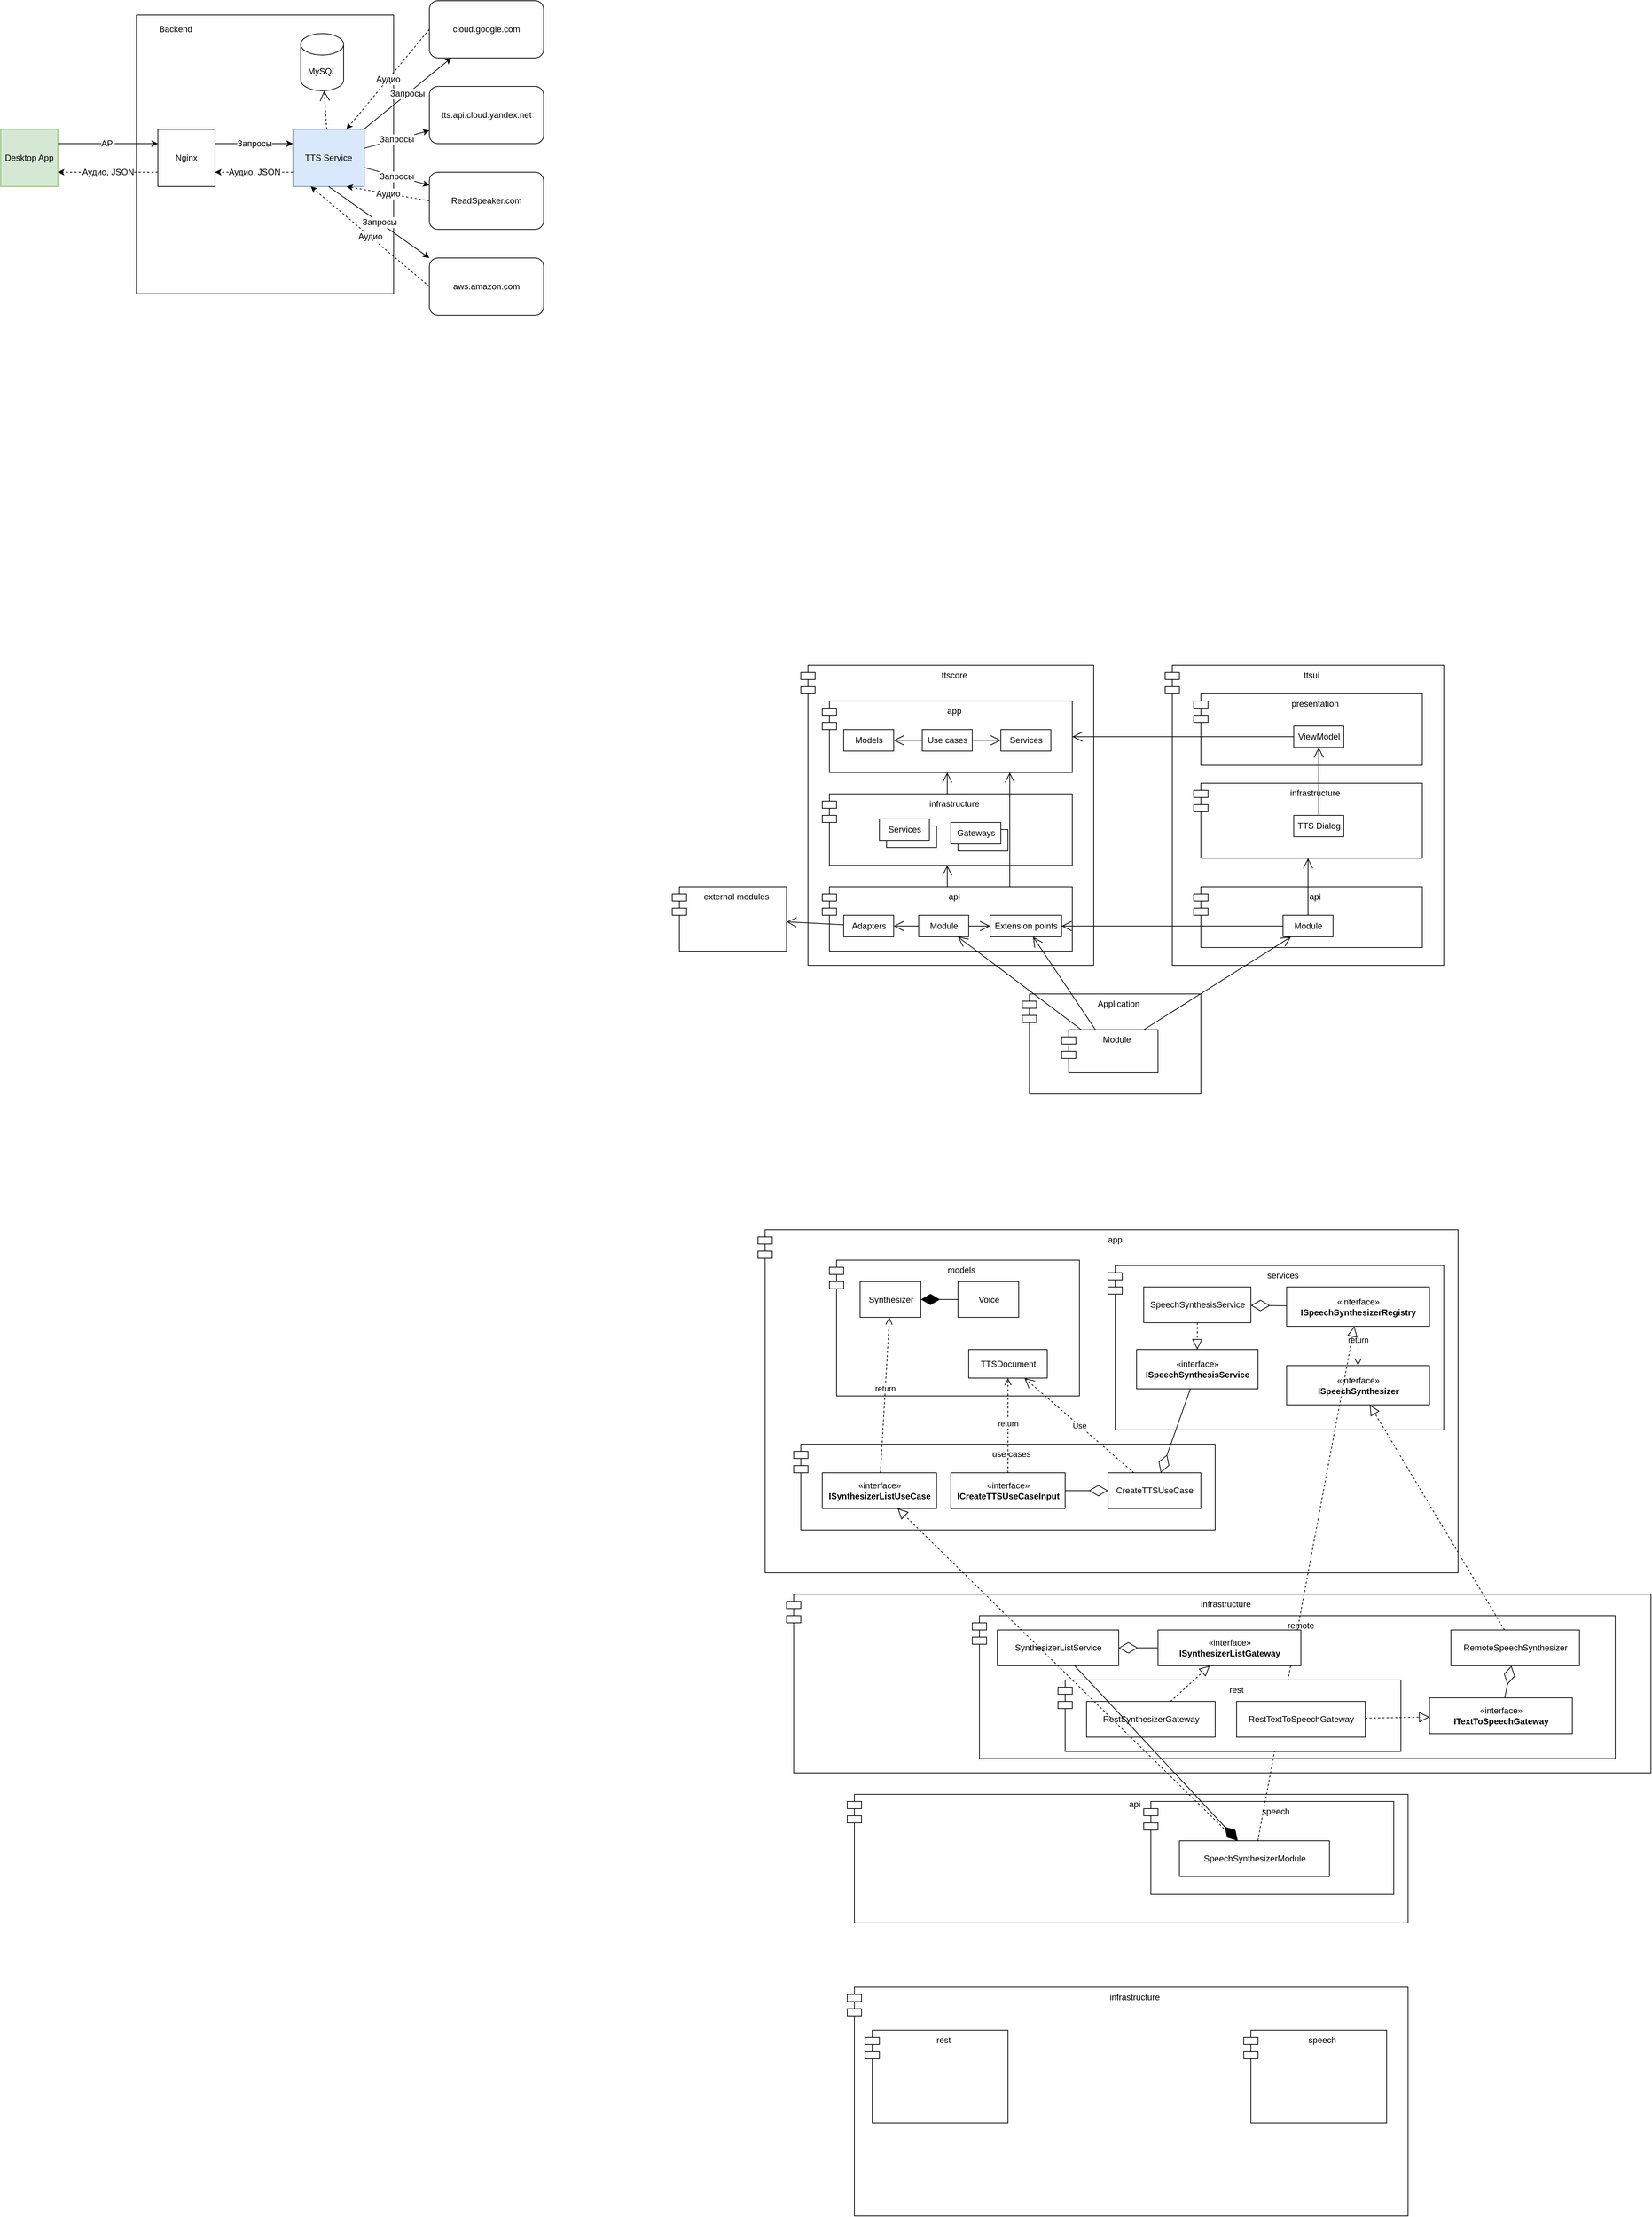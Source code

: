 <mxfile version="13.9.9" type="device" pages="2"><diagram id="c_3PxPo2maS_rvzkfRmZ" name="Desktop"><mxGraphModel dx="1663" dy="1563" grid="1" gridSize="10" guides="1" tooltips="1" connect="1" arrows="1" fold="1" page="1" pageScale="1" pageWidth="850" pageHeight="1100" math="0" shadow="0"><root><mxCell id="0"/><mxCell id="1" parent="0"/><mxCell id="P80y7IyY4GSQxFTwjtCa-1" value="infrastructure" style="shape=module;align=left;spacingLeft=20;align=center;verticalAlign=top;" vertex="1" parent="1"><mxGeometry x="260" y="1740" width="1210" height="250" as="geometry"/></mxCell><mxCell id="P80y7IyY4GSQxFTwjtCa-3" value="remote" style="shape=module;align=left;spacingLeft=20;align=center;verticalAlign=top;" vertex="1" parent="1"><mxGeometry x="520" y="1770" width="900" height="200" as="geometry"/></mxCell><mxCell id="mTLSlo8dxfEoSejFL8Wg-59" value="" style="group" parent="1" vertex="1" connectable="0"><mxGeometry x="-840" y="-490" width="760" height="440" as="geometry"/></mxCell><mxCell id="mTLSlo8dxfEoSejFL8Wg-33" value="" style="rounded=0;whiteSpace=wrap;html=1;fillColor=none;" parent="mTLSlo8dxfEoSejFL8Wg-59" vertex="1"><mxGeometry x="190" y="20" width="360" height="390" as="geometry"/></mxCell><mxCell id="mTLSlo8dxfEoSejFL8Wg-35" value="Desktop App" style="whiteSpace=wrap;html=1;aspect=fixed;strokeColor=#82b366;fillColor=#d5e8d4;fontSize=12;align=center;" parent="mTLSlo8dxfEoSejFL8Wg-59" vertex="1"><mxGeometry y="180" width="80" height="80" as="geometry"/></mxCell><mxCell id="mTLSlo8dxfEoSejFL8Wg-38" value="TTS Service" style="rounded=0;whiteSpace=wrap;html=1;strokeColor=#6c8ebf;fillColor=#dae8fc;fontSize=12;align=center;" parent="mTLSlo8dxfEoSejFL8Wg-59" vertex="1"><mxGeometry x="409" y="180" width="100" height="80" as="geometry"/></mxCell><mxCell id="mTLSlo8dxfEoSejFL8Wg-39" value="cloud.google.com" style="rounded=1;whiteSpace=wrap;html=1;strokeColor=#000000;fillColor=#ffffff;fontSize=12;align=center;" parent="mTLSlo8dxfEoSejFL8Wg-59" vertex="1"><mxGeometry x="600" width="160" height="80" as="geometry"/></mxCell><mxCell id="mTLSlo8dxfEoSejFL8Wg-37" value="Запросы" style="rounded=0;orthogonalLoop=1;jettySize=auto;html=1;fontSize=12;" parent="mTLSlo8dxfEoSejFL8Wg-59" source="mTLSlo8dxfEoSejFL8Wg-38" target="mTLSlo8dxfEoSejFL8Wg-39" edge="1"><mxGeometry relative="1" as="geometry"/></mxCell><mxCell id="mTLSlo8dxfEoSejFL8Wg-40" value="tts.api.cloud.yandex.net" style="rounded=1;whiteSpace=wrap;html=1;strokeColor=#000000;fillColor=#ffffff;fontSize=12;align=center;" parent="mTLSlo8dxfEoSejFL8Wg-59" vertex="1"><mxGeometry x="600" y="120" width="160" height="80" as="geometry"/></mxCell><mxCell id="mTLSlo8dxfEoSejFL8Wg-36" value="Запросы" style="rounded=0;orthogonalLoop=1;jettySize=auto;html=1;fontSize=12;" parent="mTLSlo8dxfEoSejFL8Wg-59" source="mTLSlo8dxfEoSejFL8Wg-38" target="mTLSlo8dxfEoSejFL8Wg-40" edge="1"><mxGeometry relative="1" as="geometry"/></mxCell><mxCell id="mTLSlo8dxfEoSejFL8Wg-41" value="ReadSpeaker.com" style="rounded=1;whiteSpace=wrap;html=1;strokeColor=#000000;fillColor=#ffffff;fontSize=12;align=center;" parent="mTLSlo8dxfEoSejFL8Wg-59" vertex="1"><mxGeometry x="600" y="240" width="160" height="80" as="geometry"/></mxCell><mxCell id="mTLSlo8dxfEoSejFL8Wg-42" value="Запросы" style="rounded=0;orthogonalLoop=1;jettySize=auto;html=1;fontSize=12;" parent="mTLSlo8dxfEoSejFL8Wg-59" source="mTLSlo8dxfEoSejFL8Wg-38" target="mTLSlo8dxfEoSejFL8Wg-41" edge="1"><mxGeometry relative="1" as="geometry"><mxPoint x="519" y="230" as="sourcePoint"/><mxPoint x="619" y="230" as="targetPoint"/></mxGeometry></mxCell><mxCell id="mTLSlo8dxfEoSejFL8Wg-43" value="Аудио, JSON" style="rounded=0;orthogonalLoop=1;jettySize=auto;html=1;fontSize=12;exitX=0;exitY=0.75;exitDx=0;exitDy=0;entryX=1;entryY=0.75;entryDx=0;entryDy=0;dashed=1;" parent="mTLSlo8dxfEoSejFL8Wg-59" source="mTLSlo8dxfEoSejFL8Wg-49" target="mTLSlo8dxfEoSejFL8Wg-35" edge="1"><mxGeometry relative="1" as="geometry"><mxPoint x="309" y="340" as="sourcePoint"/><mxPoint x="419" y="210" as="targetPoint"/></mxGeometry></mxCell><mxCell id="mTLSlo8dxfEoSejFL8Wg-44" value="Аудио" style="rounded=0;orthogonalLoop=1;jettySize=auto;html=1;fontSize=12;dashed=1;entryX=0.75;entryY=0;entryDx=0;entryDy=0;exitX=0;exitY=0.5;exitDx=0;exitDy=0;" parent="mTLSlo8dxfEoSejFL8Wg-59" source="mTLSlo8dxfEoSejFL8Wg-39" target="mTLSlo8dxfEoSejFL8Wg-38" edge="1"><mxGeometry relative="1" as="geometry"><mxPoint x="570.44" y="80" as="sourcePoint"/><mxPoint x="419" y="166.48" as="targetPoint"/></mxGeometry></mxCell><mxCell id="mTLSlo8dxfEoSejFL8Wg-45" value="Аудио" style="rounded=0;orthogonalLoop=1;jettySize=auto;html=1;fontSize=12;dashed=1;entryX=0.75;entryY=1;entryDx=0;entryDy=0;exitX=0;exitY=0.5;exitDx=0;exitDy=0;" parent="mTLSlo8dxfEoSejFL8Wg-59" source="mTLSlo8dxfEoSejFL8Wg-41" target="mTLSlo8dxfEoSejFL8Wg-38" edge="1"><mxGeometry relative="1" as="geometry"><mxPoint x="539" y="450" as="sourcePoint"/><mxPoint x="414" y="320" as="targetPoint"/></mxGeometry></mxCell><mxCell id="mTLSlo8dxfEoSejFL8Wg-46" value="aws.amazon.com" style="rounded=1;whiteSpace=wrap;html=1;strokeColor=#000000;fillColor=#ffffff;fontSize=12;align=center;" parent="mTLSlo8dxfEoSejFL8Wg-59" vertex="1"><mxGeometry x="600" y="360" width="160" height="80" as="geometry"/></mxCell><mxCell id="mTLSlo8dxfEoSejFL8Wg-47" value="Аудио" style="rounded=0;orthogonalLoop=1;jettySize=auto;html=1;fontSize=12;dashed=1;entryX=0.25;entryY=1;entryDx=0;entryDy=0;exitX=0;exitY=0.5;exitDx=0;exitDy=0;" parent="mTLSlo8dxfEoSejFL8Wg-59" source="mTLSlo8dxfEoSejFL8Wg-46" target="mTLSlo8dxfEoSejFL8Wg-38" edge="1"><mxGeometry relative="1" as="geometry"><mxPoint x="619" y="350" as="sourcePoint"/><mxPoint x="469" y="270" as="targetPoint"/></mxGeometry></mxCell><mxCell id="mTLSlo8dxfEoSejFL8Wg-48" value="Запросы" style="rounded=0;orthogonalLoop=1;jettySize=auto;html=1;fontSize=12;entryX=0;entryY=0;entryDx=0;entryDy=0;exitX=0.5;exitY=1;exitDx=0;exitDy=0;" parent="mTLSlo8dxfEoSejFL8Wg-59" source="mTLSlo8dxfEoSejFL8Wg-38" target="mTLSlo8dxfEoSejFL8Wg-46" edge="1"><mxGeometry relative="1" as="geometry"><mxPoint x="519" y="256.087" as="sourcePoint"/><mxPoint x="622.333" y="310" as="targetPoint"/></mxGeometry></mxCell><mxCell id="mTLSlo8dxfEoSejFL8Wg-49" value="Nginx" style="whiteSpace=wrap;html=1;aspect=fixed;strokeColor=#000000;fillColor=#ffffff;fontSize=12;align=center;" parent="mTLSlo8dxfEoSejFL8Wg-59" vertex="1"><mxGeometry x="220" y="180" width="80" height="80" as="geometry"/></mxCell><mxCell id="mTLSlo8dxfEoSejFL8Wg-50" value="API" style="edgeStyle=orthogonalEdgeStyle;rounded=0;orthogonalLoop=1;jettySize=auto;html=1;fontSize=12;exitX=1;exitY=0.25;exitDx=0;exitDy=0;entryX=0;entryY=0.25;entryDx=0;entryDy=0;" parent="mTLSlo8dxfEoSejFL8Wg-59" source="mTLSlo8dxfEoSejFL8Wg-35" target="mTLSlo8dxfEoSejFL8Wg-49" edge="1"><mxGeometry relative="1" as="geometry"><Array as="points"><mxPoint x="210" y="200"/><mxPoint x="210" y="200"/></Array><mxPoint x="180" y="210" as="sourcePoint"/><mxPoint x="240" y="310" as="targetPoint"/></mxGeometry></mxCell><mxCell id="mTLSlo8dxfEoSejFL8Wg-34" value="Запросы" style="edgeStyle=orthogonalEdgeStyle;rounded=0;orthogonalLoop=1;jettySize=auto;html=1;fontSize=12;entryX=0;entryY=0.25;entryDx=0;entryDy=0;exitX=1;exitY=0.25;exitDx=0;exitDy=0;" parent="mTLSlo8dxfEoSejFL8Wg-59" source="mTLSlo8dxfEoSejFL8Wg-49" target="mTLSlo8dxfEoSejFL8Wg-38" edge="1"><mxGeometry relative="1" as="geometry"><Array as="points"/><mxPoint x="280" y="270" as="targetPoint"/></mxGeometry></mxCell><mxCell id="mTLSlo8dxfEoSejFL8Wg-51" value="Аудио, JSON" style="rounded=0;orthogonalLoop=1;jettySize=auto;html=1;fontSize=12;entryX=1;entryY=0.75;entryDx=0;entryDy=0;dashed=1;exitX=0;exitY=0.75;exitDx=0;exitDy=0;" parent="mTLSlo8dxfEoSejFL8Wg-59" source="mTLSlo8dxfEoSejFL8Wg-38" target="mTLSlo8dxfEoSejFL8Wg-49" edge="1"><mxGeometry relative="1" as="geometry"><mxPoint x="410" y="240" as="sourcePoint"/><mxPoint x="180" y="250" as="targetPoint"/></mxGeometry></mxCell><mxCell id="mTLSlo8dxfEoSejFL8Wg-52" value="Backend" style="text;html=1;strokeColor=none;fillColor=none;align=center;verticalAlign=middle;whiteSpace=wrap;rounded=0;" parent="mTLSlo8dxfEoSejFL8Wg-59" vertex="1"><mxGeometry x="195" y="30" width="100" height="20" as="geometry"/></mxCell><mxCell id="mTLSlo8dxfEoSejFL8Wg-57" value="MySQL" style="shape=cylinder3;whiteSpace=wrap;html=1;boundedLbl=1;backgroundOutline=1;size=15;fillColor=none;" parent="mTLSlo8dxfEoSejFL8Wg-59" vertex="1"><mxGeometry x="420" y="46" width="60" height="80" as="geometry"/></mxCell><mxCell id="mTLSlo8dxfEoSejFL8Wg-58" value="" style="endArrow=open;endSize=12;dashed=1;html=1;" parent="mTLSlo8dxfEoSejFL8Wg-59" source="mTLSlo8dxfEoSejFL8Wg-38" target="mTLSlo8dxfEoSejFL8Wg-57" edge="1"><mxGeometry width="160" relative="1" as="geometry"><mxPoint x="260" y="150" as="sourcePoint"/><mxPoint x="420" y="150" as="targetPoint"/></mxGeometry></mxCell><mxCell id="v_3qu_X5osa1_mnmGilM-15" value="" style="group" parent="1" vertex="1" connectable="0"><mxGeometry x="100" y="440" width="1080" height="600" as="geometry"/></mxCell><mxCell id="mTLSlo8dxfEoSejFL8Wg-1" value="ttscore" style="shape=module;align=left;spacingLeft=20;align=center;verticalAlign=top;" parent="v_3qu_X5osa1_mnmGilM-15" vertex="1"><mxGeometry x="180" width="410" height="420" as="geometry"/></mxCell><mxCell id="mTLSlo8dxfEoSejFL8Wg-2" value="app" style="shape=module;align=left;spacingLeft=20;align=center;verticalAlign=top;" parent="v_3qu_X5osa1_mnmGilM-15" vertex="1"><mxGeometry x="210" y="50" width="350" height="100" as="geometry"/></mxCell><mxCell id="mTLSlo8dxfEoSejFL8Wg-4" value="infrastructure" style="shape=module;align=left;spacingLeft=20;align=center;verticalAlign=top;" parent="v_3qu_X5osa1_mnmGilM-15" vertex="1"><mxGeometry x="210" y="180" width="350" height="100" as="geometry"/></mxCell><mxCell id="mTLSlo8dxfEoSejFL8Wg-6" value="" style="endArrow=open;endFill=1;endSize=12;html=1;" parent="v_3qu_X5osa1_mnmGilM-15" source="mTLSlo8dxfEoSejFL8Wg-4" target="mTLSlo8dxfEoSejFL8Wg-2" edge="1"><mxGeometry width="160" relative="1" as="geometry"><mxPoint x="350" y="250" as="sourcePoint"/><mxPoint x="510" y="250" as="targetPoint"/></mxGeometry></mxCell><mxCell id="mTLSlo8dxfEoSejFL8Wg-7" value="api" style="shape=module;align=left;spacingLeft=20;align=center;verticalAlign=top;" parent="v_3qu_X5osa1_mnmGilM-15" vertex="1"><mxGeometry x="210" y="310" width="350" height="90" as="geometry"/></mxCell><mxCell id="mTLSlo8dxfEoSejFL8Wg-8" value="" style="endArrow=open;endFill=1;endSize=12;html=1;" parent="v_3qu_X5osa1_mnmGilM-15" source="mTLSlo8dxfEoSejFL8Wg-7" target="mTLSlo8dxfEoSejFL8Wg-4" edge="1"><mxGeometry width="160" relative="1" as="geometry"><mxPoint x="355" y="180" as="sourcePoint"/><mxPoint x="355" y="140" as="targetPoint"/></mxGeometry></mxCell><mxCell id="mTLSlo8dxfEoSejFL8Wg-10" value="ttsui" style="shape=module;align=left;spacingLeft=20;align=center;verticalAlign=top;" parent="v_3qu_X5osa1_mnmGilM-15" vertex="1"><mxGeometry x="690" width="390" height="420" as="geometry"/></mxCell><mxCell id="mTLSlo8dxfEoSejFL8Wg-11" value="presentation" style="shape=module;align=left;spacingLeft=20;align=center;verticalAlign=top;" parent="v_3qu_X5osa1_mnmGilM-15" vertex="1"><mxGeometry x="730" y="40" width="320" height="100" as="geometry"/></mxCell><mxCell id="mTLSlo8dxfEoSejFL8Wg-12" value="infrastructure" style="shape=module;align=left;spacingLeft=20;align=center;verticalAlign=top;" parent="v_3qu_X5osa1_mnmGilM-15" vertex="1"><mxGeometry x="730" y="165" width="320" height="105" as="geometry"/></mxCell><mxCell id="mTLSlo8dxfEoSejFL8Wg-13" value="Models" style="html=1;" parent="v_3qu_X5osa1_mnmGilM-15" vertex="1"><mxGeometry x="240" y="90" width="70" height="30" as="geometry"/></mxCell><mxCell id="mTLSlo8dxfEoSejFL8Wg-14" value="Use cases" style="html=1;" parent="v_3qu_X5osa1_mnmGilM-15" vertex="1"><mxGeometry x="350" y="90" width="70" height="30" as="geometry"/></mxCell><mxCell id="mTLSlo8dxfEoSejFL8Wg-15" value="Services" style="html=1;" parent="v_3qu_X5osa1_mnmGilM-15" vertex="1"><mxGeometry x="460" y="90" width="70" height="30" as="geometry"/></mxCell><mxCell id="mTLSlo8dxfEoSejFL8Wg-16" value="" style="endArrow=open;endFill=1;endSize=12;html=1;" parent="v_3qu_X5osa1_mnmGilM-15" source="mTLSlo8dxfEoSejFL8Wg-14" target="mTLSlo8dxfEoSejFL8Wg-13" edge="1"><mxGeometry width="160" relative="1" as="geometry"><mxPoint x="356.154" y="190" as="sourcePoint"/><mxPoint x="361.346" y="160" as="targetPoint"/></mxGeometry></mxCell><mxCell id="mTLSlo8dxfEoSejFL8Wg-17" value="" style="endArrow=open;endFill=1;endSize=12;html=1;" parent="v_3qu_X5osa1_mnmGilM-15" source="mTLSlo8dxfEoSejFL8Wg-14" target="mTLSlo8dxfEoSejFL8Wg-15" edge="1"><mxGeometry width="160" relative="1" as="geometry"><mxPoint x="350" y="115" as="sourcePoint"/><mxPoint x="320" y="115" as="targetPoint"/></mxGeometry></mxCell><mxCell id="mTLSlo8dxfEoSejFL8Wg-19" value="" style="html=1;" parent="v_3qu_X5osa1_mnmGilM-15" vertex="1"><mxGeometry x="400" y="230" width="70" height="30" as="geometry"/></mxCell><mxCell id="mTLSlo8dxfEoSejFL8Wg-20" value="Gateways" style="html=1;" parent="v_3qu_X5osa1_mnmGilM-15" vertex="1"><mxGeometry x="390" y="220" width="70" height="30" as="geometry"/></mxCell><mxCell id="mTLSlo8dxfEoSejFL8Wg-21" value="" style="html=1;" parent="v_3qu_X5osa1_mnmGilM-15" vertex="1"><mxGeometry x="300" y="225" width="70" height="30" as="geometry"/></mxCell><mxCell id="mTLSlo8dxfEoSejFL8Wg-18" value="Services" style="html=1;" parent="v_3qu_X5osa1_mnmGilM-15" vertex="1"><mxGeometry x="290" y="215" width="70" height="30" as="geometry"/></mxCell><mxCell id="mTLSlo8dxfEoSejFL8Wg-22" value="Module" style="html=1;" parent="v_3qu_X5osa1_mnmGilM-15" vertex="1"><mxGeometry x="345" y="350" width="70" height="30" as="geometry"/></mxCell><mxCell id="mTLSlo8dxfEoSejFL8Wg-23" value="Extension points" style="html=1;" parent="v_3qu_X5osa1_mnmGilM-15" vertex="1"><mxGeometry x="445" y="350" width="100" height="30" as="geometry"/></mxCell><mxCell id="mTLSlo8dxfEoSejFL8Wg-24" value="Adapters" style="html=1;" parent="v_3qu_X5osa1_mnmGilM-15" vertex="1"><mxGeometry x="240" y="350" width="70" height="30" as="geometry"/></mxCell><mxCell id="mTLSlo8dxfEoSejFL8Wg-25" value="external modules" style="shape=module;align=left;spacingLeft=20;align=center;verticalAlign=top;" parent="v_3qu_X5osa1_mnmGilM-15" vertex="1"><mxGeometry y="310" width="160" height="90" as="geometry"/></mxCell><mxCell id="mTLSlo8dxfEoSejFL8Wg-26" value="" style="endArrow=open;endFill=1;endSize=12;html=1;" parent="v_3qu_X5osa1_mnmGilM-15" source="mTLSlo8dxfEoSejFL8Wg-24" target="mTLSlo8dxfEoSejFL8Wg-25" edge="1"><mxGeometry width="160" relative="1" as="geometry"><mxPoint x="260" y="375" as="sourcePoint"/><mxPoint x="260" y="335" as="targetPoint"/></mxGeometry></mxCell><mxCell id="mTLSlo8dxfEoSejFL8Wg-28" value="" style="endArrow=open;endFill=1;endSize=12;html=1;" parent="v_3qu_X5osa1_mnmGilM-15" source="mTLSlo8dxfEoSejFL8Wg-22" target="mTLSlo8dxfEoSejFL8Wg-24" edge="1"><mxGeometry width="160" relative="1" as="geometry"><mxPoint x="250" y="373.039" as="sourcePoint"/><mxPoint x="170.0" y="369.902" as="targetPoint"/></mxGeometry></mxCell><mxCell id="mTLSlo8dxfEoSejFL8Wg-29" value="" style="endArrow=open;endFill=1;endSize=12;html=1;" parent="v_3qu_X5osa1_mnmGilM-15" source="mTLSlo8dxfEoSejFL8Wg-22" target="mTLSlo8dxfEoSejFL8Wg-23" edge="1"><mxGeometry width="160" relative="1" as="geometry"><mxPoint x="355" y="375" as="sourcePoint"/><mxPoint x="320" y="375" as="targetPoint"/></mxGeometry></mxCell><mxCell id="mTLSlo8dxfEoSejFL8Wg-32" value="" style="endArrow=open;endFill=1;endSize=12;html=1;" parent="v_3qu_X5osa1_mnmGilM-15" source="v_3qu_X5osa1_mnmGilM-4" target="mTLSlo8dxfEoSejFL8Wg-2" edge="1"><mxGeometry width="160" relative="1" as="geometry"><mxPoint x="425" y="375" as="sourcePoint"/><mxPoint x="640" y="105" as="targetPoint"/></mxGeometry></mxCell><mxCell id="v_3qu_X5osa1_mnmGilM-1" value="api" style="shape=module;align=left;spacingLeft=20;align=center;verticalAlign=top;" parent="v_3qu_X5osa1_mnmGilM-15" vertex="1"><mxGeometry x="730" y="310" width="320" height="85" as="geometry"/></mxCell><mxCell id="v_3qu_X5osa1_mnmGilM-2" value="Module" style="html=1;" parent="v_3qu_X5osa1_mnmGilM-15" vertex="1"><mxGeometry x="855" y="350" width="70" height="30" as="geometry"/></mxCell><mxCell id="v_3qu_X5osa1_mnmGilM-3" value="TTS Dialog" style="html=1;" parent="v_3qu_X5osa1_mnmGilM-15" vertex="1"><mxGeometry x="870" y="210" width="70" height="30" as="geometry"/></mxCell><mxCell id="v_3qu_X5osa1_mnmGilM-4" value="ViewModel" style="html=1;" parent="v_3qu_X5osa1_mnmGilM-15" vertex="1"><mxGeometry x="870" y="85" width="70" height="30" as="geometry"/></mxCell><mxCell id="v_3qu_X5osa1_mnmGilM-5" value="" style="endArrow=open;endFill=1;endSize=12;html=1;" parent="v_3qu_X5osa1_mnmGilM-15" source="v_3qu_X5osa1_mnmGilM-3" target="v_3qu_X5osa1_mnmGilM-4" edge="1"><mxGeometry width="160" relative="1" as="geometry"><mxPoint x="880" y="110" as="sourcePoint"/><mxPoint x="570" y="110" as="targetPoint"/></mxGeometry></mxCell><mxCell id="v_3qu_X5osa1_mnmGilM-6" value="" style="endArrow=open;endFill=1;endSize=12;html=1;" parent="v_3qu_X5osa1_mnmGilM-15" source="v_3qu_X5osa1_mnmGilM-2" target="mTLSlo8dxfEoSejFL8Wg-12" edge="1"><mxGeometry width="160" relative="1" as="geometry"><mxPoint x="915" y="220" as="sourcePoint"/><mxPoint x="915" y="125" as="targetPoint"/></mxGeometry></mxCell><mxCell id="v_3qu_X5osa1_mnmGilM-7" value="" style="endArrow=open;endFill=1;endSize=12;html=1;entryX=0.75;entryY=1;entryDx=0;entryDy=0;exitX=0.75;exitY=0;exitDx=0;exitDy=0;" parent="v_3qu_X5osa1_mnmGilM-15" source="mTLSlo8dxfEoSejFL8Wg-7" target="mTLSlo8dxfEoSejFL8Wg-2" edge="1"><mxGeometry width="160" relative="1" as="geometry"><mxPoint x="395" y="320" as="sourcePoint"/><mxPoint x="395" y="290" as="targetPoint"/></mxGeometry></mxCell><mxCell id="v_3qu_X5osa1_mnmGilM-8" value="Application" style="shape=module;align=left;spacingLeft=20;align=center;verticalAlign=top;" parent="v_3qu_X5osa1_mnmGilM-15" vertex="1"><mxGeometry x="490" y="460" width="250" height="140" as="geometry"/></mxCell><mxCell id="v_3qu_X5osa1_mnmGilM-9" value="Module" style="shape=module;align=left;spacingLeft=20;align=center;verticalAlign=top;" parent="v_3qu_X5osa1_mnmGilM-15" vertex="1"><mxGeometry x="545" y="510" width="135" height="60" as="geometry"/></mxCell><mxCell id="v_3qu_X5osa1_mnmGilM-11" value="" style="endArrow=open;endFill=1;endSize=12;html=1;" parent="v_3qu_X5osa1_mnmGilM-15" source="v_3qu_X5osa1_mnmGilM-9" target="v_3qu_X5osa1_mnmGilM-2" edge="1"><mxGeometry width="160" relative="1" as="geometry"><mxPoint x="518.135" y="530" as="sourcePoint"/><mxPoint x="509.999" y="450" as="targetPoint"/></mxGeometry></mxCell><mxCell id="v_3qu_X5osa1_mnmGilM-12" value="" style="endArrow=open;endFill=1;endSize=12;html=1;" parent="v_3qu_X5osa1_mnmGilM-15" source="v_3qu_X5osa1_mnmGilM-9" target="mTLSlo8dxfEoSejFL8Wg-22" edge="1"><mxGeometry width="160" relative="1" as="geometry"><mxPoint x="451.31" y="660" as="sourcePoint"/><mxPoint x="890.595" y="390" as="targetPoint"/></mxGeometry></mxCell><mxCell id="v_3qu_X5osa1_mnmGilM-13" value="" style="endArrow=open;endFill=1;endSize=12;html=1;" parent="v_3qu_X5osa1_mnmGilM-15" source="v_3qu_X5osa1_mnmGilM-9" target="mTLSlo8dxfEoSejFL8Wg-23" edge="1"><mxGeometry width="160" relative="1" as="geometry"><mxPoint x="552.591" y="620" as="sourcePoint"/><mxPoint x="399.955" y="390" as="targetPoint"/></mxGeometry></mxCell><mxCell id="v_3qu_X5osa1_mnmGilM-14" value="" style="endArrow=open;endFill=1;endSize=12;html=1;" parent="v_3qu_X5osa1_mnmGilM-15" source="v_3qu_X5osa1_mnmGilM-2" target="mTLSlo8dxfEoSejFL8Wg-23" edge="1"><mxGeometry width="160" relative="1" as="geometry"><mxPoint x="890" y="364" as="sourcePoint"/><mxPoint x="905.339" y="280.0" as="targetPoint"/></mxGeometry></mxCell><mxCell id="Mya64-rrccaKjy4P3jO--1" value="app" style="shape=module;align=left;spacingLeft=20;align=center;verticalAlign=top;" parent="1" vertex="1"><mxGeometry x="220" y="1230" width="980" height="480" as="geometry"/></mxCell><mxCell id="Mya64-rrccaKjy4P3jO--2" value="models" style="shape=module;align=left;spacingLeft=20;align=center;verticalAlign=top;" parent="1" vertex="1"><mxGeometry x="320" y="1272.5" width="350" height="190" as="geometry"/></mxCell><mxCell id="Mya64-rrccaKjy4P3jO--3" value="Synthesizer" style="html=1;" parent="1" vertex="1"><mxGeometry x="363" y="1302.5" width="85" height="50" as="geometry"/></mxCell><mxCell id="Mya64-rrccaKjy4P3jO--4" value="Voice" style="html=1;" parent="1" vertex="1"><mxGeometry x="500" y="1302.5" width="85" height="50" as="geometry"/></mxCell><mxCell id="Mya64-rrccaKjy4P3jO--6" value="" style="endArrow=diamondThin;endFill=1;endSize=24;html=1;" parent="1" source="Mya64-rrccaKjy4P3jO--4" target="Mya64-rrccaKjy4P3jO--3" edge="1"><mxGeometry width="160" relative="1" as="geometry"><mxPoint x="400" y="1382.5" as="sourcePoint"/><mxPoint x="560" y="1382.5" as="targetPoint"/></mxGeometry></mxCell><mxCell id="Mya64-rrccaKjy4P3jO--7" value="services" style="shape=module;align=left;spacingLeft=20;align=center;verticalAlign=top;" parent="1" vertex="1"><mxGeometry x="710" y="1280" width="470" height="230" as="geometry"/></mxCell><mxCell id="Mya64-rrccaKjy4P3jO--8" value="«interface»&lt;br&gt;&lt;b&gt;ISpeechSynthesisService&lt;/b&gt;" style="html=1;" parent="1" vertex="1"><mxGeometry x="750" y="1397.5" width="170" height="55" as="geometry"/></mxCell><mxCell id="Mya64-rrccaKjy4P3jO--9" value="use cases" style="shape=module;align=left;spacingLeft=20;align=center;verticalAlign=top;" parent="1" vertex="1"><mxGeometry x="270" y="1530" width="590" height="120" as="geometry"/></mxCell><mxCell id="Mya64-rrccaKjy4P3jO--10" value="CreateTTSUseCase" style="html=1;" parent="1" vertex="1"><mxGeometry x="710" y="1570" width="130" height="50" as="geometry"/></mxCell><mxCell id="Mya64-rrccaKjy4P3jO--11" value="«interface»&lt;br&gt;&lt;b&gt;ICreateTTSUseCaseInput&lt;/b&gt;" style="html=1;" parent="1" vertex="1"><mxGeometry x="490" y="1570" width="160" height="50" as="geometry"/></mxCell><mxCell id="Mya64-rrccaKjy4P3jO--13" value="" style="endArrow=diamondThin;endFill=0;endSize=24;html=1;" parent="1" source="Mya64-rrccaKjy4P3jO--11" target="Mya64-rrccaKjy4P3jO--10" edge="1"><mxGeometry width="160" relative="1" as="geometry"><mxPoint x="420" y="1630" as="sourcePoint"/><mxPoint x="580" y="1630" as="targetPoint"/></mxGeometry></mxCell><mxCell id="Mya64-rrccaKjy4P3jO--17" value="TTSDocument" style="html=1;" parent="1" vertex="1"><mxGeometry x="515" y="1397.5" width="110" height="40" as="geometry"/></mxCell><mxCell id="Mya64-rrccaKjy4P3jO--19" value="return" style="html=1;verticalAlign=bottom;endArrow=open;dashed=1;endSize=8;" parent="1" source="Mya64-rrccaKjy4P3jO--11" target="Mya64-rrccaKjy4P3jO--17" edge="1"><mxGeometry x="-0.094" relative="1" as="geometry"><mxPoint x="810" y="1540" as="sourcePoint"/><mxPoint x="730" y="1540" as="targetPoint"/><mxPoint as="offset"/></mxGeometry></mxCell><mxCell id="Mya64-rrccaKjy4P3jO--20" value="SpeechSynthesisService" style="html=1;" parent="1" vertex="1"><mxGeometry x="760" y="1310" width="150" height="50" as="geometry"/></mxCell><mxCell id="Mya64-rrccaKjy4P3jO--21" value="" style="endArrow=block;dashed=1;endFill=0;endSize=12;html=1;" parent="1" source="Mya64-rrccaKjy4P3jO--20" target="Mya64-rrccaKjy4P3jO--8" edge="1"><mxGeometry width="160" relative="1" as="geometry"><mxPoint x="790" y="1380" as="sourcePoint"/><mxPoint x="950" y="1380" as="targetPoint"/></mxGeometry></mxCell><mxCell id="Mya64-rrccaKjy4P3jO--22" value="«interface»&lt;br&gt;&lt;b&gt;ISpeechSynthesizerRegistry&lt;/b&gt;" style="html=1;" parent="1" vertex="1"><mxGeometry x="960" y="1310" width="200" height="55" as="geometry"/></mxCell><mxCell id="Mya64-rrccaKjy4P3jO--23" value="" style="endArrow=diamondThin;endFill=0;endSize=24;html=1;" parent="1" source="Mya64-rrccaKjy4P3jO--22" target="Mya64-rrccaKjy4P3jO--20" edge="1"><mxGeometry width="160" relative="1" as="geometry"><mxPoint x="930" y="1560" as="sourcePoint"/><mxPoint x="1090" y="1560" as="targetPoint"/></mxGeometry></mxCell><mxCell id="Mya64-rrccaKjy4P3jO--24" value="" style="endArrow=diamondThin;endFill=0;endSize=24;html=1;" parent="1" source="Mya64-rrccaKjy4P3jO--8" target="Mya64-rrccaKjy4P3jO--10" edge="1"><mxGeometry width="160" relative="1" as="geometry"><mxPoint x="660" y="1820" as="sourcePoint"/><mxPoint x="820" y="1820" as="targetPoint"/></mxGeometry></mxCell><mxCell id="Mya64-rrccaKjy4P3jO--25" value="«interface»&lt;br&gt;&lt;b&gt;ISpeechSynthesizer&lt;/b&gt;" style="html=1;" parent="1" vertex="1"><mxGeometry x="960" y="1420" width="200" height="55" as="geometry"/></mxCell><mxCell id="Mya64-rrccaKjy4P3jO--26" value="return" style="html=1;verticalAlign=bottom;endArrow=open;dashed=1;endSize=8;" parent="1" source="Mya64-rrccaKjy4P3jO--22" target="Mya64-rrccaKjy4P3jO--25" edge="1"><mxGeometry relative="1" as="geometry"><mxPoint x="1440" y="1410" as="sourcePoint"/><mxPoint x="1360" y="1410" as="targetPoint"/></mxGeometry></mxCell><mxCell id="Mya64-rrccaKjy4P3jO--27" value="Use" style="endArrow=open;endSize=12;dashed=1;html=1;" parent="1" source="Mya64-rrccaKjy4P3jO--10" target="Mya64-rrccaKjy4P3jO--17" edge="1"><mxGeometry width="160" relative="1" as="geometry"><mxPoint x="970" y="1610" as="sourcePoint"/><mxPoint x="1130" y="1610" as="targetPoint"/></mxGeometry></mxCell><mxCell id="Mya64-rrccaKjy4P3jO--28" value="«interface»&lt;br&gt;&lt;b&gt;ISynthesizerListUseCase&lt;/b&gt;" style="html=1;" parent="1" vertex="1"><mxGeometry x="310" y="1570" width="160" height="50" as="geometry"/></mxCell><mxCell id="Mya64-rrccaKjy4P3jO--29" value="return" style="html=1;verticalAlign=bottom;endArrow=open;dashed=1;endSize=8;" parent="1" source="Mya64-rrccaKjy4P3jO--28" target="Mya64-rrccaKjy4P3jO--3" edge="1"><mxGeometry relative="1" as="geometry"><mxPoint x="320" y="1480" as="sourcePoint"/><mxPoint x="240" y="1480" as="targetPoint"/></mxGeometry></mxCell><mxCell id="Mya64-rrccaKjy4P3jO--30" value="api" style="shape=module;align=left;spacingLeft=20;align=center;verticalAlign=top;" parent="1" vertex="1"><mxGeometry x="345" y="2020" width="785" height="180" as="geometry"/></mxCell><mxCell id="Mya64-rrccaKjy4P3jO--31" value="speech" style="shape=module;align=left;spacingLeft=20;align=center;verticalAlign=top;" parent="1" vertex="1"><mxGeometry x="760" y="2030" width="350" height="130" as="geometry"/></mxCell><mxCell id="Mya64-rrccaKjy4P3jO--32" value="SpeechSynthesizerModule" style="html=1;" parent="1" vertex="1"><mxGeometry x="810" y="2085" width="210" height="50" as="geometry"/></mxCell><mxCell id="Mya64-rrccaKjy4P3jO--33" value="" style="endArrow=block;dashed=1;endFill=0;endSize=12;html=1;" parent="1" source="Mya64-rrccaKjy4P3jO--32" target="Mya64-rrccaKjy4P3jO--22" edge="1"><mxGeometry width="160" relative="1" as="geometry"><mxPoint x="1010" y="1810" as="sourcePoint"/><mxPoint x="1170" y="1810" as="targetPoint"/></mxGeometry></mxCell><mxCell id="Mya64-rrccaKjy4P3jO--36" value="infrastructure" style="shape=module;align=left;spacingLeft=20;align=center;verticalAlign=top;" parent="1" vertex="1"><mxGeometry x="345" y="2290" width="785" height="320" as="geometry"/></mxCell><mxCell id="Mya64-rrccaKjy4P3jO--37" value="rest" style="shape=module;align=left;spacingLeft=20;align=center;verticalAlign=top;" parent="1" vertex="1"><mxGeometry x="370" y="2350" width="200" height="130" as="geometry"/></mxCell><mxCell id="Mya64-rrccaKjy4P3jO--38" value="speech" style="shape=module;align=left;spacingLeft=20;align=center;verticalAlign=top;" parent="1" vertex="1"><mxGeometry x="900" y="2350" width="200" height="130" as="geometry"/></mxCell><mxCell id="P80y7IyY4GSQxFTwjtCa-2" value="SynthesizerListService" style="html=1;" vertex="1" parent="1"><mxGeometry x="555" y="1790" width="170" height="50" as="geometry"/></mxCell><mxCell id="P80y7IyY4GSQxFTwjtCa-5" value="«interface»&lt;br&gt;&lt;b&gt;ISynthesizerListGateway&lt;/b&gt;" style="html=1;" vertex="1" parent="1"><mxGeometry x="780" y="1790" width="200" height="50" as="geometry"/></mxCell><mxCell id="P80y7IyY4GSQxFTwjtCa-6" value="" style="endArrow=diamondThin;endFill=0;endSize=24;html=1;" edge="1" parent="1" source="P80y7IyY4GSQxFTwjtCa-5" target="P80y7IyY4GSQxFTwjtCa-2"><mxGeometry width="160" relative="1" as="geometry"><mxPoint x="590" y="1900" as="sourcePoint"/><mxPoint x="750" y="1900" as="targetPoint"/></mxGeometry></mxCell><mxCell id="P80y7IyY4GSQxFTwjtCa-7" value="rest" style="shape=module;align=left;spacingLeft=20;align=center;verticalAlign=top;" vertex="1" parent="1"><mxGeometry x="640" y="1860" width="480" height="100" as="geometry"/></mxCell><mxCell id="P80y7IyY4GSQxFTwjtCa-8" value="RestSynthesizerGateway" style="html=1;" vertex="1" parent="1"><mxGeometry x="680" y="1890" width="180" height="50" as="geometry"/></mxCell><mxCell id="P80y7IyY4GSQxFTwjtCa-9" value="" style="endArrow=block;dashed=1;endFill=0;endSize=12;html=1;" edge="1" parent="1" source="P80y7IyY4GSQxFTwjtCa-8" target="P80y7IyY4GSQxFTwjtCa-5"><mxGeometry width="160" relative="1" as="geometry"><mxPoint x="800" y="1850" as="sourcePoint"/><mxPoint x="960" y="1850" as="targetPoint"/></mxGeometry></mxCell><mxCell id="P80y7IyY4GSQxFTwjtCa-10" value="" style="endArrow=diamondThin;endFill=1;endSize=24;html=1;" edge="1" parent="1" source="P80y7IyY4GSQxFTwjtCa-2" target="Mya64-rrccaKjy4P3jO--32"><mxGeometry width="160" relative="1" as="geometry"><mxPoint x="610" y="2060" as="sourcePoint"/><mxPoint x="770" y="2060" as="targetPoint"/></mxGeometry></mxCell><mxCell id="Mya64-rrccaKjy4P3jO--34" value="" style="endArrow=block;dashed=1;endFill=0;endSize=12;html=1;" parent="1" source="Mya64-rrccaKjy4P3jO--32" target="Mya64-rrccaKjy4P3jO--28" edge="1"><mxGeometry width="160" relative="1" as="geometry"><mxPoint x="988.091" y="2010" as="sourcePoint"/><mxPoint x="1066.6" y="1375.0" as="targetPoint"/></mxGeometry></mxCell><mxCell id="P80y7IyY4GSQxFTwjtCa-11" value="RemoteSpeechSynthesizer" style="html=1;" vertex="1" parent="1"><mxGeometry x="1190" y="1790" width="180" height="50" as="geometry"/></mxCell><mxCell id="P80y7IyY4GSQxFTwjtCa-12" value="«interface»&lt;br&gt;&lt;b&gt;ITextToSpeechGateway&lt;/b&gt;" style="html=1;" vertex="1" parent="1"><mxGeometry x="1160" y="1885" width="200" height="50" as="geometry"/></mxCell><mxCell id="P80y7IyY4GSQxFTwjtCa-13" value="" style="endArrow=diamondThin;endFill=0;endSize=24;html=1;" edge="1" parent="1" source="P80y7IyY4GSQxFTwjtCa-12" target="P80y7IyY4GSQxFTwjtCa-11"><mxGeometry width="160" relative="1" as="geometry"><mxPoint x="1010" y="1850" as="sourcePoint"/><mxPoint x="1170" y="1850" as="targetPoint"/></mxGeometry></mxCell><mxCell id="P80y7IyY4GSQxFTwjtCa-14" value="RestTextToSpeechGateway" style="html=1;" vertex="1" parent="1"><mxGeometry x="890" y="1890" width="180" height="50" as="geometry"/></mxCell><mxCell id="P80y7IyY4GSQxFTwjtCa-15" value="" style="endArrow=block;dashed=1;endFill=0;endSize=12;html=1;" edge="1" parent="1" source="P80y7IyY4GSQxFTwjtCa-11" target="Mya64-rrccaKjy4P3jO--25"><mxGeometry width="160" relative="1" as="geometry"><mxPoint x="950" y="1630" as="sourcePoint"/><mxPoint x="1110" y="1630" as="targetPoint"/></mxGeometry></mxCell><mxCell id="P80y7IyY4GSQxFTwjtCa-16" value="" style="endArrow=block;dashed=1;endFill=0;endSize=12;html=1;" edge="1" parent="1" source="P80y7IyY4GSQxFTwjtCa-14" target="P80y7IyY4GSQxFTwjtCa-12"><mxGeometry width="160" relative="1" as="geometry"><mxPoint x="1020" y="1900" as="sourcePoint"/><mxPoint x="1180" y="1900" as="targetPoint"/></mxGeometry></mxCell></root></mxGraphModel></diagram><diagram id="kLc3snqzzPtYT4KEKdNa" name="Backend"><mxGraphModel dx="5073" dy="2068" grid="1" gridSize="10" guides="1" tooltips="1" connect="1" arrows="1" fold="1" page="1" pageScale="1" pageWidth="850" pageHeight="1100" math="0" shadow="0"><root><mxCell id="CBV73QN3RXJXG4nmzm6C-0"/><mxCell id="CBV73QN3RXJXG4nmzm6C-1" parent="CBV73QN3RXJXG4nmzm6C-0"/><mxCell id="CBV73QN3RXJXG4nmzm6C-2" value="infrastructure" style="shape=module;align=left;spacingLeft=20;align=center;verticalAlign=top;" vertex="1" parent="CBV73QN3RXJXG4nmzm6C-1"><mxGeometry x="-1740" y="2150" width="4060" height="750" as="geometry"/></mxCell><mxCell id="CBV73QN3RXJXG4nmzm6C-3" value="mysql" style="shape=module;align=left;spacingLeft=20;align=center;verticalAlign=top;fontStyle=1" vertex="1" parent="CBV73QN3RXJXG4nmzm6C-1"><mxGeometry x="-1700" y="2190" width="780" height="370" as="geometry"/></mxCell><mxCell id="CBV73QN3RXJXG4nmzm6C-4" value="app" style="shape=module;align=left;spacingLeft=20;align=center;verticalAlign=top;" vertex="1" parent="CBV73QN3RXJXG4nmzm6C-1"><mxGeometry x="-2010" y="790" width="4360" height="1300" as="geometry"/></mxCell><mxCell id="CBV73QN3RXJXG4nmzm6C-5" value="service" style="shape=module;align=left;spacingLeft=20;align=center;verticalAlign=top;fontStyle=1" vertex="1" parent="CBV73QN3RXJXG4nmzm6C-1"><mxGeometry x="-1600" y="850" width="3910" height="1160" as="geometry"/></mxCell><mxCell id="CBV73QN3RXJXG4nmzm6C-6" value="query" style="shape=module;align=left;spacingLeft=20;align=center;verticalAlign=top;fontStyle=1" vertex="1" parent="CBV73QN3RXJXG4nmzm6C-1"><mxGeometry x="-1550" y="862" width="830" height="290" as="geometry"/></mxCell><mxCell id="CBV73QN3RXJXG4nmzm6C-7" value="speech" style="shape=module;align=left;spacingLeft=20;align=center;verticalAlign=top;fontStyle=1" vertex="1" parent="CBV73QN3RXJXG4nmzm6C-1"><mxGeometry x="1190" y="940" width="1080" height="620" as="geometry"/></mxCell><mxCell id="CBV73QN3RXJXG4nmzm6C-8" value="struct&lt;br&gt;SynthesizeSpeechInput" style="swimlane;fontStyle=1;align=center;verticalAlign=top;childLayout=stackLayout;horizontal=1;startSize=42;horizontalStack=0;resizeParent=1;resizeParentMax=0;resizeLast=0;collapsible=1;marginBottom=0;html=1;" vertex="1" parent="CBV73QN3RXJXG4nmzm6C-1"><mxGeometry x="1640" y="980" width="230" height="146" as="geometry"/></mxCell><mxCell id="CBV73QN3RXJXG4nmzm6C-9" value="+ Text: string" style="text;strokeColor=none;fillColor=none;align=left;verticalAlign=top;spacingLeft=4;spacingRight=4;overflow=hidden;rotatable=0;points=[[0,0.5],[1,0.5]];portConstraint=eastwest;" vertex="1" parent="CBV73QN3RXJXG4nmzm6C-8"><mxGeometry y="42" width="230" height="26" as="geometry"/></mxCell><mxCell id="CBV73QN3RXJXG4nmzm6C-10" value="+ VoiceID: *VoiceID" style="text;strokeColor=none;fillColor=none;align=left;verticalAlign=top;spacingLeft=4;spacingRight=4;overflow=hidden;rotatable=0;points=[[0,0.5],[1,0.5]];portConstraint=eastwest;" vertex="1" parent="CBV73QN3RXJXG4nmzm6C-8"><mxGeometry y="68" width="230" height="26" as="geometry"/></mxCell><mxCell id="CBV73QN3RXJXG4nmzm6C-11" value="+ LanguageID: *LanguageID" style="text;strokeColor=none;fillColor=none;align=left;verticalAlign=top;spacingLeft=4;spacingRight=4;overflow=hidden;rotatable=0;points=[[0,0.5],[1,0.5]];portConstraint=eastwest;" vertex="1" parent="CBV73QN3RXJXG4nmzm6C-8"><mxGeometry y="94" width="230" height="26" as="geometry"/></mxCell><mxCell id="CBV73QN3RXJXG4nmzm6C-12" value="+ OutputFormat: *AudioFormat" style="text;strokeColor=none;fillColor=none;align=left;verticalAlign=top;spacingLeft=4;spacingRight=4;overflow=hidden;rotatable=0;points=[[0,0.5],[1,0.5]];portConstraint=eastwest;" vertex="1" parent="CBV73QN3RXJXG4nmzm6C-8"><mxGeometry y="120" width="230" height="26" as="geometry"/></mxCell><mxCell id="CBV73QN3RXJXG4nmzm6C-13" value="struct&lt;br&gt;SynthesizeSpeechOutput" style="swimlane;fontStyle=1;align=center;verticalAlign=top;childLayout=stackLayout;horizontal=1;startSize=40;horizontalStack=0;resizeParent=1;resizeParentMax=0;resizeLast=0;collapsible=1;marginBottom=0;html=1;" vertex="1" parent="CBV73QN3RXJXG4nmzm6C-1"><mxGeometry x="1260" y="1060" width="230" height="92" as="geometry"/></mxCell><mxCell id="CBV73QN3RXJXG4nmzm6C-14" value="+ AudioStream: io.ReadCloser" style="text;strokeColor=none;fillColor=none;align=left;verticalAlign=top;spacingLeft=4;spacingRight=4;overflow=hidden;rotatable=0;points=[[0,0.5],[1,0.5]];portConstraint=eastwest;" vertex="1" parent="CBV73QN3RXJXG4nmzm6C-13"><mxGeometry y="40" width="230" height="26" as="geometry"/></mxCell><mxCell id="CBV73QN3RXJXG4nmzm6C-15" value="+ AudioFormat: AudioFormat" style="text;strokeColor=none;fillColor=none;align=left;verticalAlign=top;spacingLeft=4;spacingRight=4;overflow=hidden;rotatable=0;points=[[0,0.5],[1,0.5]];portConstraint=eastwest;" vertex="1" parent="CBV73QN3RXJXG4nmzm6C-13"><mxGeometry y="66" width="230" height="26" as="geometry"/></mxCell><mxCell id="CBV73QN3RXJXG4nmzm6C-16" value="&lt;i&gt;interface&lt;br&gt;TTSService&lt;/i&gt;" style="swimlane;fontStyle=1;align=center;verticalAlign=top;childLayout=stackLayout;horizontal=1;startSize=40;horizontalStack=0;resizeParent=1;resizeParentMax=0;resizeLast=0;collapsible=1;marginBottom=0;html=1;" vertex="1" parent="CBV73QN3RXJXG4nmzm6C-1"><mxGeometry x="-25" y="1169" width="390" height="66" as="geometry"/></mxCell><mxCell id="CBV73QN3RXJXG4nmzm6C-17" value="+ TextToSpeech(input: TTSInput): *SynthesizeSpeechOutput, error" style="text;strokeColor=none;fillColor=none;align=left;verticalAlign=top;spacingLeft=4;spacingRight=4;overflow=hidden;rotatable=0;points=[[0,0.5],[1,0.5]];portConstraint=eastwest;" vertex="1" parent="CBV73QN3RXJXG4nmzm6C-16"><mxGeometry y="40" width="390" height="26" as="geometry"/></mxCell><mxCell id="CBV73QN3RXJXG4nmzm6C-18" value="proxy" style="shape=module;align=left;spacingLeft=20;align=center;verticalAlign=top;fontStyle=1" vertex="1" parent="CBV73QN3RXJXG4nmzm6C-1"><mxGeometry x="-250" y="2201" width="780" height="290" as="geometry"/></mxCell><mxCell id="CBV73QN3RXJXG4nmzm6C-19" value="" style="endArrow=block;dashed=1;endFill=0;endSize=12;html=1;" edge="1" parent="CBV73QN3RXJXG4nmzm6C-1" source="CBV73QN3RXJXG4nmzm6C-24" target="CBV73QN3RXJXG4nmzm6C-26"><mxGeometry width="160" relative="1" as="geometry"><mxPoint x="320" y="2261" as="sourcePoint"/><mxPoint x="480" y="2261" as="targetPoint"/></mxGeometry></mxCell><mxCell id="CBV73QN3RXJXG4nmzm6C-20" value="Use" style="endArrow=open;endSize=12;dashed=1;html=1;" edge="1" parent="CBV73QN3RXJXG4nmzm6C-1" source="CBV73QN3RXJXG4nmzm6C-16" target="CBV73QN3RXJXG4nmzm6C-34"><mxGeometry width="160" relative="1" as="geometry"><mxPoint x="310" y="1420" as="sourcePoint"/><mxPoint x="470" y="1420" as="targetPoint"/></mxGeometry></mxCell><mxCell id="CBV73QN3RXJXG4nmzm6C-21" value="Use" style="html=1;verticalAlign=bottom;endArrow=open;dashed=1;endSize=8;" edge="1" parent="CBV73QN3RXJXG4nmzm6C-1" source="CBV73QN3RXJXG4nmzm6C-99" target="CBV73QN3RXJXG4nmzm6C-13"><mxGeometry relative="1" as="geometry"><mxPoint x="370" y="1500" as="sourcePoint"/><mxPoint x="290" y="1500" as="targetPoint"/></mxGeometry></mxCell><mxCell id="CBV73QN3RXJXG4nmzm6C-22" value="" style="endArrow=block;dashed=1;endFill=0;endSize=12;html=1;" edge="1" parent="CBV73QN3RXJXG4nmzm6C-1" source="CBV73QN3RXJXG4nmzm6C-94" target="CBV73QN3RXJXG4nmzm6C-16"><mxGeometry width="160" relative="1" as="geometry"><mxPoint x="40" y="1410" as="sourcePoint"/><mxPoint x="200" y="1410" as="targetPoint"/></mxGeometry></mxCell><mxCell id="CBV73QN3RXJXG4nmzm6C-23" value="" style="endArrow=diamondThin;endFill=0;endSize=24;html=1;" edge="1" parent="CBV73QN3RXJXG4nmzm6C-1" source="CBV73QN3RXJXG4nmzm6C-227" target="CBV73QN3RXJXG4nmzm6C-24"><mxGeometry width="160" relative="1" as="geometry"><mxPoint x="110" y="1760" as="sourcePoint"/><mxPoint x="270" y="1760" as="targetPoint"/></mxGeometry></mxCell><mxCell id="CBV73QN3RXJXG4nmzm6C-24" value="struct&lt;br&gt;ttsProxyService" style="swimlane;fontStyle=1;align=center;verticalAlign=top;childLayout=stackLayout;horizontal=1;startSize=40;horizontalStack=0;resizeParent=1;resizeParentMax=0;resizeLast=0;collapsible=1;marginBottom=0;html=1;" vertex="1" parent="CBV73QN3RXJXG4nmzm6C-1"><mxGeometry x="245" y="2231" width="220" height="66" as="geometry"/></mxCell><mxCell id="CBV73QN3RXJXG4nmzm6C-25" value="ttsService: app.TTSService" style="text;strokeColor=none;fillColor=none;align=left;verticalAlign=top;spacingLeft=4;spacingRight=4;overflow=hidden;rotatable=0;points=[[0,0.5],[1,0.5]];portConstraint=eastwest;" vertex="1" parent="CBV73QN3RXJXG4nmzm6C-24"><mxGeometry y="40" width="220" height="26" as="geometry"/></mxCell><mxCell id="CBV73QN3RXJXG4nmzm6C-26" value="interface&#10;TTSProxyService" style="swimlane;fontStyle=3;align=center;verticalAlign=top;childLayout=stackLayout;horizontal=1;startSize=41;horizontalStack=0;resizeParent=1;resizeParentMax=0;resizeLast=0;collapsible=1;marginBottom=0;" vertex="1" parent="CBV73QN3RXJXG4nmzm6C-1"><mxGeometry x="270" y="2360" width="160" height="67" as="geometry"/></mxCell><mxCell id="CBV73QN3RXJXG4nmzm6C-27" value="Handler() http.Handler" style="text;strokeColor=none;fillColor=none;align=left;verticalAlign=top;spacingLeft=4;spacingRight=4;overflow=hidden;rotatable=0;points=[[0,0.5],[1,0.5]];portConstraint=eastwest;fontStyle=2" vertex="1" parent="CBV73QN3RXJXG4nmzm6C-26"><mxGeometry y="41" width="160" height="26" as="geometry"/></mxCell><mxCell id="CBV73QN3RXJXG4nmzm6C-28" value="synthesizer" style="shape=module;align=left;spacingLeft=20;align=center;verticalAlign=top;html=1;" vertex="1" parent="CBV73QN3RXJXG4nmzm6C-1"><mxGeometry x="590" y="2190" width="1680" height="460" as="geometry"/></mxCell><mxCell id="CBV73QN3RXJXG4nmzm6C-29" value="aws" style="shape=module;align=left;spacingLeft=20;align=center;verticalAlign=top;html=1;" vertex="1" parent="CBV73QN3RXJXG4nmzm6C-1"><mxGeometry x="660" y="2270" width="690" height="320" as="geometry"/></mxCell><mxCell id="CBV73QN3RXJXG4nmzm6C-30" value="google" style="shape=module;align=left;spacingLeft=20;align=center;verticalAlign=top;html=1;" vertex="1" parent="CBV73QN3RXJXG4nmzm6C-1"><mxGeometry x="1390" y="2270" width="380" height="300" as="geometry"/></mxCell><mxCell id="CBV73QN3RXJXG4nmzm6C-31" value="yandex" style="shape=module;align=left;spacingLeft=20;align=center;verticalAlign=top;html=1;" vertex="1" parent="CBV73QN3RXJXG4nmzm6C-1"><mxGeometry x="1810" y="2270" width="350" height="310" as="geometry"/></mxCell><mxCell id="CBV73QN3RXJXG4nmzm6C-32" value="" style="endArrow=block;dashed=1;endFill=0;endSize=12;html=1;" edge="1" parent="CBV73QN3RXJXG4nmzm6C-1" source="CBV73QN3RXJXG4nmzm6C-33" target="CBV73QN3RXJXG4nmzm6C-41"><mxGeometry width="160" relative="1" as="geometry"><mxPoint x="460" y="1630" as="sourcePoint"/><mxPoint x="620" y="1630" as="targetPoint"/></mxGeometry></mxCell><mxCell id="CBV73QN3RXJXG4nmzm6C-33" value="ttsHub" style="swimlane;fontStyle=1;align=center;verticalAlign=top;childLayout=stackLayout;horizontal=1;startSize=26;horizontalStack=0;resizeParent=1;resizeParentMax=0;resizeLast=0;collapsible=1;marginBottom=0;html=1;" vertex="1" parent="CBV73QN3RXJXG4nmzm6C-1"><mxGeometry x="330" y="1753" width="160" height="52" as="geometry"/></mxCell><mxCell id="CBV73QN3RXJXG4nmzm6C-34" value="TTSInput" style="swimlane;fontStyle=1;align=center;verticalAlign=top;childLayout=stackLayout;horizontal=1;startSize=26;horizontalStack=0;resizeParent=1;resizeParentMax=0;resizeLast=0;collapsible=1;marginBottom=0;html=1;" vertex="1" parent="CBV73QN3RXJXG4nmzm6C-1"><mxGeometry x="330" y="872" width="230" height="78" as="geometry"/></mxCell><mxCell id="CBV73QN3RXJXG4nmzm6C-35" value="+SynthesizeSpeechInput" style="text;strokeColor=none;fillColor=none;align=left;verticalAlign=top;spacingLeft=4;spacingRight=4;overflow=hidden;rotatable=0;points=[[0,0.5],[1,0.5]];portConstraint=eastwest;" vertex="1" parent="CBV73QN3RXJXG4nmzm6C-34"><mxGeometry y="26" width="230" height="26" as="geometry"/></mxCell><mxCell id="CBV73QN3RXJXG4nmzm6C-36" value="+SynthesizerID: *SynthesizerID" style="text;strokeColor=none;fillColor=none;align=left;verticalAlign=top;spacingLeft=4;spacingRight=4;overflow=hidden;rotatable=0;points=[[0,0.5],[1,0.5]];portConstraint=eastwest;" vertex="1" parent="CBV73QN3RXJXG4nmzm6C-34"><mxGeometry y="52" width="230" height="26" as="geometry"/></mxCell><mxCell id="CBV73QN3RXJXG4nmzm6C-37" value="" style="endArrow=diamondThin;endFill=1;endSize=24;html=1;" edge="1" parent="CBV73QN3RXJXG4nmzm6C-1" source="CBV73QN3RXJXG4nmzm6C-8" target="CBV73QN3RXJXG4nmzm6C-34"><mxGeometry width="160" relative="1" as="geometry"><mxPoint x="600" y="1460" as="sourcePoint"/><mxPoint x="760" y="1460" as="targetPoint"/></mxGeometry></mxCell><mxCell id="CBV73QN3RXJXG4nmzm6C-38" value="Use" style="endArrow=open;endSize=12;dashed=1;html=1;" edge="1" parent="CBV73QN3RXJXG4nmzm6C-1" source="CBV73QN3RXJXG4nmzm6C-41" target="CBV73QN3RXJXG4nmzm6C-55"><mxGeometry width="160" relative="1" as="geometry"><mxPoint x="1150" y="1500" as="sourcePoint"/><mxPoint x="1310" y="1500" as="targetPoint"/></mxGeometry></mxCell><mxCell id="CBV73QN3RXJXG4nmzm6C-39" value="Use" style="endArrow=open;endSize=12;dashed=1;html=1;" edge="1" parent="CBV73QN3RXJXG4nmzm6C-1" source="CBV73QN3RXJXG4nmzm6C-55" target="CBV73QN3RXJXG4nmzm6C-8"><mxGeometry width="160" relative="1" as="geometry"><mxPoint x="1250" y="1230" as="sourcePoint"/><mxPoint x="1410" y="1230" as="targetPoint"/></mxGeometry></mxCell><mxCell id="CBV73QN3RXJXG4nmzm6C-40" value="return" style="html=1;verticalAlign=bottom;endArrow=open;dashed=1;endSize=8;" edge="1" parent="CBV73QN3RXJXG4nmzm6C-1" source="CBV73QN3RXJXG4nmzm6C-55" target="CBV73QN3RXJXG4nmzm6C-13"><mxGeometry relative="1" as="geometry"><mxPoint x="1250" y="1220" as="sourcePoint"/><mxPoint x="1170" y="1220" as="targetPoint"/></mxGeometry></mxCell><mxCell id="CBV73QN3RXJXG4nmzm6C-41" value="interface&lt;br&gt;TTSHub" style="swimlane;fontStyle=1;align=center;verticalAlign=top;childLayout=stackLayout;horizontal=1;startSize=40;horizontalStack=0;resizeParent=1;resizeParentMax=0;resizeLast=0;collapsible=1;marginBottom=0;html=1;" vertex="1" parent="CBV73QN3RXJXG4nmzm6C-1"><mxGeometry x="560" y="1296" width="460" height="100" as="geometry"/></mxCell><mxCell id="CBV73QN3RXJXG4nmzm6C-42" value="RegisterSynthesizer(id: SynthesizerID, synthesizer: speech.Synthesizer): error" style="text;strokeColor=none;fillColor=none;align=left;verticalAlign=top;spacingLeft=4;spacingRight=4;overflow=hidden;rotatable=0;points=[[0,0.5],[1,0.5]];portConstraint=eastwest;" vertex="1" parent="CBV73QN3RXJXG4nmzm6C-41"><mxGeometry y="40" width="460" height="26" as="geometry"/></mxCell><mxCell id="CBV73QN3RXJXG4nmzm6C-43" value="" style="line;strokeWidth=1;fillColor=none;align=left;verticalAlign=middle;spacingTop=-1;spacingLeft=3;spacingRight=3;rotatable=0;labelPosition=right;points=[];portConstraint=eastwest;" vertex="1" parent="CBV73QN3RXJXG4nmzm6C-41"><mxGeometry y="66" width="460" height="8" as="geometry"/></mxCell><mxCell id="CBV73QN3RXJXG4nmzm6C-44" value="Service(): TTSService" style="text;strokeColor=none;fillColor=none;align=left;verticalAlign=top;spacingLeft=4;spacingRight=4;overflow=hidden;rotatable=0;points=[[0,0.5],[1,0.5]];portConstraint=eastwest;" vertex="1" parent="CBV73QN3RXJXG4nmzm6C-41"><mxGeometry y="74" width="460" height="26" as="geometry"/></mxCell><mxCell id="CBV73QN3RXJXG4nmzm6C-45" value="" style="endArrow=block;dashed=1;endFill=0;endSize=12;html=1;" edge="1" parent="CBV73QN3RXJXG4nmzm6C-1" source="CBV73QN3RXJXG4nmzm6C-46" target="CBV73QN3RXJXG4nmzm6C-55"><mxGeometry width="160" relative="1" as="geometry"><mxPoint x="980" y="2060" as="sourcePoint"/><mxPoint x="1140" y="2060" as="targetPoint"/></mxGeometry></mxCell><mxCell id="CBV73QN3RXJXG4nmzm6C-46" value="synthesizer" style="swimlane;fontStyle=1;align=center;verticalAlign=top;childLayout=stackLayout;horizontal=1;startSize=26;horizontalStack=0;resizeParent=1;resizeParentMax=0;resizeLast=0;collapsible=1;marginBottom=0;html=1;" vertex="1" parent="CBV73QN3RXJXG4nmzm6C-1"><mxGeometry x="740" y="2339" width="160" height="52" as="geometry"/></mxCell><mxCell id="CBV73QN3RXJXG4nmzm6C-47" value="+ polly: *polly.Polly" style="text;strokeColor=none;fillColor=none;align=left;verticalAlign=top;spacingLeft=4;spacingRight=4;overflow=hidden;rotatable=0;points=[[0,0.5],[1,0.5]];portConstraint=eastwest;" vertex="1" parent="CBV73QN3RXJXG4nmzm6C-46"><mxGeometry y="26" width="160" height="26" as="geometry"/></mxCell><mxCell id="CBV73QN3RXJXG4nmzm6C-48" value="struct&lt;br&gt;Config" style="swimlane;fontStyle=1;align=center;verticalAlign=top;childLayout=stackLayout;horizontal=1;startSize=39;horizontalStack=0;resizeParent=1;resizeParentMax=0;resizeLast=0;collapsible=1;marginBottom=0;html=1;" vertex="1" parent="CBV73QN3RXJXG4nmzm6C-1"><mxGeometry x="980" y="2339" width="355" height="65" as="geometry"/></mxCell><mxCell id="CBV73QN3RXJXG4nmzm6C-49" value="+AWSProfile: string" style="text;strokeColor=none;fillColor=none;align=left;verticalAlign=top;spacingLeft=4;spacingRight=4;overflow=hidden;rotatable=0;points=[[0,0.5],[1,0.5]];portConstraint=eastwest;" vertex="1" parent="CBV73QN3RXJXG4nmzm6C-48"><mxGeometry y="39" width="355" height="26" as="geometry"/></mxCell><mxCell id="CBV73QN3RXJXG4nmzm6C-50" value="Use" style="endArrow=open;endSize=12;dashed=1;html=1;" edge="1" parent="CBV73QN3RXJXG4nmzm6C-1" source="CBV73QN3RXJXG4nmzm6C-52" target="CBV73QN3RXJXG4nmzm6C-48"><mxGeometry width="160" relative="1" as="geometry"><mxPoint x="530" y="2420" as="sourcePoint"/><mxPoint x="690" y="2420" as="targetPoint"/></mxGeometry></mxCell><mxCell id="CBV73QN3RXJXG4nmzm6C-51" value="Use" style="endArrow=open;endSize=12;dashed=1;html=1;" edge="1" parent="CBV73QN3RXJXG4nmzm6C-1" source="CBV73QN3RXJXG4nmzm6C-52" target="CBV73QN3RXJXG4nmzm6C-46"><mxGeometry width="160" relative="1" as="geometry"><mxPoint x="676.91" y="2470" as="sourcePoint"/><mxPoint x="740.112" y="2395" as="targetPoint"/></mxGeometry></mxCell><mxCell id="CBV73QN3RXJXG4nmzm6C-52" value="" style="swimlane;fontStyle=1;align=center;verticalAlign=top;childLayout=stackLayout;horizontal=1;startSize=26;horizontalStack=0;resizeParent=1;resizeParentMax=0;resizeLast=0;collapsible=1;marginBottom=0;html=1;" vertex="1" parent="CBV73QN3RXJXG4nmzm6C-1"><mxGeometry x="840" y="2469" width="330" height="52" as="geometry"/></mxCell><mxCell id="CBV73QN3RXJXG4nmzm6C-53" value="NewPollySynthesizer(config: Config): SpeechSynthesizer" style="text;strokeColor=none;fillColor=none;align=left;verticalAlign=top;spacingLeft=4;spacingRight=4;overflow=hidden;rotatable=0;points=[[0,0.5],[1,0.5]];portConstraint=eastwest;" vertex="1" parent="CBV73QN3RXJXG4nmzm6C-52"><mxGeometry y="26" width="330" height="26" as="geometry"/></mxCell><mxCell id="CBV73QN3RXJXG4nmzm6C-54" value="" style="endArrow=diamondThin;endFill=0;endSize=24;html=1;" edge="1" parent="CBV73QN3RXJXG4nmzm6C-1" source="CBV73QN3RXJXG4nmzm6C-55" target="CBV73QN3RXJXG4nmzm6C-94"><mxGeometry width="160" relative="1" as="geometry"><mxPoint x="690" y="1700" as="sourcePoint"/><mxPoint x="850" y="1700" as="targetPoint"/></mxGeometry></mxCell><mxCell id="CBV73QN3RXJXG4nmzm6C-55" value="interface&lt;br&gt;Synthesizer" style="swimlane;fontStyle=1;align=center;verticalAlign=top;childLayout=stackLayout;horizontal=1;startSize=40;horizontalStack=0;resizeParent=1;resizeParentMax=0;resizeLast=0;collapsible=1;marginBottom=0;html=1;" vertex="1" parent="CBV73QN3RXJXG4nmzm6C-1"><mxGeometry x="1380" y="1240" width="470" height="118" as="geometry"/></mxCell><mxCell id="CBV73QN3RXJXG4nmzm6C-56" value="+ Name(): string" style="text;strokeColor=none;fillColor=none;align=left;verticalAlign=top;spacingLeft=4;spacingRight=4;overflow=hidden;rotatable=0;points=[[0,0.5],[1,0.5]];portConstraint=eastwest;" vertex="1" parent="CBV73QN3RXJXG4nmzm6C-55"><mxGeometry y="40" width="470" height="26" as="geometry"/></mxCell><mxCell id="CBV73QN3RXJXG4nmzm6C-57" value="+ SynthesizeSpeech(input: SynthesizeSpeechInput): *SynthesizeSpeechOutput, error" style="text;strokeColor=none;fillColor=none;align=left;verticalAlign=top;spacingLeft=4;spacingRight=4;overflow=hidden;rotatable=0;points=[[0,0.5],[1,0.5]];portConstraint=eastwest;" vertex="1" parent="CBV73QN3RXJXG4nmzm6C-55"><mxGeometry y="66" width="470" height="26" as="geometry"/></mxCell><mxCell id="CBV73QN3RXJXG4nmzm6C-58" value="+ Voices(): [Voice]" style="text;strokeColor=none;fillColor=none;align=left;verticalAlign=top;spacingLeft=4;spacingRight=4;overflow=hidden;rotatable=0;points=[[0,0.5],[1,0.5]];portConstraint=eastwest;" vertex="1" parent="CBV73QN3RXJXG4nmzm6C-55"><mxGeometry y="92" width="470" height="26" as="geometry"/></mxCell><mxCell id="CBV73QN3RXJXG4nmzm6C-59" value="synthesizer" style="swimlane;fontStyle=1;align=center;verticalAlign=top;childLayout=stackLayout;horizontal=1;startSize=26;horizontalStack=0;resizeParent=1;resizeParentMax=0;resizeLast=0;collapsible=1;marginBottom=0;html=1;" vertex="1" parent="CBV73QN3RXJXG4nmzm6C-1"><mxGeometry x="1460" y="2320" width="140" height="52" as="geometry"/></mxCell><mxCell id="CBV73QN3RXJXG4nmzm6C-60" value="+ client: *ttsapi.Client" style="text;strokeColor=none;fillColor=none;align=left;verticalAlign=top;spacingLeft=4;spacingRight=4;overflow=hidden;rotatable=0;points=[[0,0.5],[1,0.5]];portConstraint=eastwest;" vertex="1" parent="CBV73QN3RXJXG4nmzm6C-59"><mxGeometry y="26" width="140" height="26" as="geometry"/></mxCell><mxCell id="CBV73QN3RXJXG4nmzm6C-61" value="" style="endArrow=block;dashed=1;endFill=0;endSize=12;html=1;" edge="1" parent="CBV73QN3RXJXG4nmzm6C-1" source="CBV73QN3RXJXG4nmzm6C-59" target="CBV73QN3RXJXG4nmzm6C-55"><mxGeometry width="160" relative="1" as="geometry"><mxPoint x="1500" y="1960" as="sourcePoint"/><mxPoint x="1660" y="1960" as="targetPoint"/></mxGeometry></mxCell><mxCell id="CBV73QN3RXJXG4nmzm6C-62" value="Use" style="endArrow=open;endSize=12;dashed=1;html=1;" edge="1" parent="CBV73QN3RXJXG4nmzm6C-1" source="CBV73QN3RXJXG4nmzm6C-63" target="CBV73QN3RXJXG4nmzm6C-59"><mxGeometry width="160" relative="1" as="geometry"><mxPoint x="1220" y="2400" as="sourcePoint"/><mxPoint x="1380" y="2400" as="targetPoint"/></mxGeometry></mxCell><mxCell id="CBV73QN3RXJXG4nmzm6C-63" value="" style="swimlane;fontStyle=1;align=center;verticalAlign=top;childLayout=stackLayout;horizontal=1;startSize=26;horizontalStack=0;resizeParent=1;resizeParentMax=0;resizeLast=0;collapsible=1;marginBottom=0;html=1;" vertex="1" parent="CBV73QN3RXJXG4nmzm6C-1"><mxGeometry x="1430" y="2428" width="290" height="52" as="geometry"/></mxCell><mxCell id="CBV73QN3RXJXG4nmzm6C-64" value="NewGoogleCloudSynthesizer(): SpeechSynthesizer" style="text;strokeColor=none;fillColor=none;align=left;verticalAlign=top;spacingLeft=4;spacingRight=4;overflow=hidden;rotatable=0;points=[[0,0.5],[1,0.5]];portConstraint=eastwest;" vertex="1" parent="CBV73QN3RXJXG4nmzm6C-63"><mxGeometry y="26" width="290" height="26" as="geometry"/></mxCell><mxCell id="CBV73QN3RXJXG4nmzm6C-65" value="synthesizer" style="swimlane;fontStyle=1;align=center;verticalAlign=top;childLayout=stackLayout;horizontal=1;startSize=26;horizontalStack=0;resizeParent=1;resizeParentMax=0;resizeLast=0;collapsible=1;marginBottom=0;html=1;" vertex="1" parent="CBV73QN3RXJXG4nmzm6C-1"><mxGeometry x="1940" y="2308" width="140" height="52" as="geometry"/></mxCell><mxCell id="CBV73QN3RXJXG4nmzm6C-66" value="+ client: *ttsClient" style="text;strokeColor=none;fillColor=none;align=left;verticalAlign=top;spacingLeft=4;spacingRight=4;overflow=hidden;rotatable=0;points=[[0,0.5],[1,0.5]];portConstraint=eastwest;" vertex="1" parent="CBV73QN3RXJXG4nmzm6C-65"><mxGeometry y="26" width="140" height="26" as="geometry"/></mxCell><mxCell id="CBV73QN3RXJXG4nmzm6C-67" value="" style="endArrow=block;dashed=1;endFill=0;endSize=12;html=1;" edge="1" parent="CBV73QN3RXJXG4nmzm6C-1" source="CBV73QN3RXJXG4nmzm6C-65" target="CBV73QN3RXJXG4nmzm6C-55"><mxGeometry width="160" relative="1" as="geometry"><mxPoint x="1940" y="1650" as="sourcePoint"/><mxPoint x="2100" y="1650" as="targetPoint"/></mxGeometry></mxCell><mxCell id="CBV73QN3RXJXG4nmzm6C-68" value="ttsClient" style="swimlane;fontStyle=1;align=center;verticalAlign=top;childLayout=stackLayout;horizontal=1;startSize=26;horizontalStack=0;resizeParent=1;resizeParentMax=0;resizeLast=0;collapsible=1;marginBottom=0;html=1;" vertex="1" parent="CBV73QN3RXJXG4nmzm6C-1"><mxGeometry x="1930" y="2416" width="140" height="52" as="geometry"/></mxCell><mxCell id="CBV73QN3RXJXG4nmzm6C-69" value="+ http.Client" style="text;strokeColor=none;fillColor=none;align=left;verticalAlign=top;spacingLeft=4;spacingRight=4;overflow=hidden;rotatable=0;points=[[0,0.5],[1,0.5]];portConstraint=eastwest;" vertex="1" parent="CBV73QN3RXJXG4nmzm6C-68"><mxGeometry y="26" width="140" height="26" as="geometry"/></mxCell><mxCell id="CBV73QN3RXJXG4nmzm6C-70" value="" style="endArrow=diamondThin;endFill=1;endSize=24;html=1;" edge="1" parent="CBV73QN3RXJXG4nmzm6C-1" source="CBV73QN3RXJXG4nmzm6C-68" target="CBV73QN3RXJXG4nmzm6C-65"><mxGeometry width="160" relative="1" as="geometry"><mxPoint x="1610" y="2520" as="sourcePoint"/><mxPoint x="1770" y="2520" as="targetPoint"/></mxGeometry></mxCell><mxCell id="CBV73QN3RXJXG4nmzm6C-71" value="SynthesizerError" style="swimlane;fontStyle=1;align=center;verticalAlign=top;childLayout=stackLayout;horizontal=1;startSize=26;horizontalStack=0;resizeParent=1;resizeParentMax=0;resizeLast=0;collapsible=1;marginBottom=0;" vertex="1" parent="CBV73QN3RXJXG4nmzm6C-1"><mxGeometry x="1930" y="988" width="190" height="104" as="geometry"/></mxCell><mxCell id="CBV73QN3RXJXG4nmzm6C-72" value="Message: string" style="text;strokeColor=none;fillColor=none;align=left;verticalAlign=top;spacingLeft=4;spacingRight=4;overflow=hidden;rotatable=0;points=[[0,0.5],[1,0.5]];portConstraint=eastwest;" vertex="1" parent="CBV73QN3RXJXG4nmzm6C-71"><mxGeometry y="26" width="190" height="26" as="geometry"/></mxCell><mxCell id="CBV73QN3RXJXG4nmzm6C-73" value="Code: Synthesizer ErrorCode" style="text;strokeColor=none;fillColor=none;align=left;verticalAlign=top;spacingLeft=4;spacingRight=4;overflow=hidden;rotatable=0;points=[[0,0.5],[1,0.5]];portConstraint=eastwest;" vertex="1" parent="CBV73QN3RXJXG4nmzm6C-71"><mxGeometry y="52" width="190" height="26" as="geometry"/></mxCell><mxCell id="CBV73QN3RXJXG4nmzm6C-74" value="Err: error" style="text;strokeColor=none;fillColor=none;align=left;verticalAlign=top;spacingLeft=4;spacingRight=4;overflow=hidden;rotatable=0;points=[[0,0.5],[1,0.5]];portConstraint=eastwest;" vertex="1" parent="CBV73QN3RXJXG4nmzm6C-71"><mxGeometry y="78" width="190" height="26" as="geometry"/></mxCell><mxCell id="CBV73QN3RXJXG4nmzm6C-75" value="return" style="html=1;verticalAlign=bottom;endArrow=open;dashed=1;endSize=8;" edge="1" parent="CBV73QN3RXJXG4nmzm6C-1" source="CBV73QN3RXJXG4nmzm6C-41" target="CBV73QN3RXJXG4nmzm6C-16"><mxGeometry relative="1" as="geometry"><mxPoint x="550" y="1270" as="sourcePoint"/><mxPoint x="470" y="1270" as="targetPoint"/></mxGeometry></mxCell><mxCell id="CBV73QN3RXJXG4nmzm6C-76" value="type &lt;b&gt;SynthesizerID&lt;/b&gt; string" style="html=1;" vertex="1" parent="CBV73QN3RXJXG4nmzm6C-1"><mxGeometry x="900" y="1134" width="180" height="50" as="geometry"/></mxCell><mxCell id="CBV73QN3RXJXG4nmzm6C-77" value="Use" style="endArrow=open;endSize=12;dashed=1;html=1;" edge="1" parent="CBV73QN3RXJXG4nmzm6C-1" source="CBV73QN3RXJXG4nmzm6C-41" target="CBV73QN3RXJXG4nmzm6C-76"><mxGeometry width="160" relative="1" as="geometry"><mxPoint x="730" y="1130" as="sourcePoint"/><mxPoint x="890" y="1130" as="targetPoint"/></mxGeometry></mxCell><mxCell id="CBV73QN3RXJXG4nmzm6C-78" value="" style="endArrow=diamondThin;endFill=1;endSize=24;html=1;" edge="1" parent="CBV73QN3RXJXG4nmzm6C-1" source="CBV73QN3RXJXG4nmzm6C-76" target="CBV73QN3RXJXG4nmzm6C-34"><mxGeometry width="160" relative="1" as="geometry"><mxPoint x="580" y="1120" as="sourcePoint"/><mxPoint x="740" y="1120" as="targetPoint"/></mxGeometry></mxCell><mxCell id="CBV73QN3RXJXG4nmzm6C-79" value="domain" style="shape=module;align=left;spacingLeft=20;align=center;verticalAlign=top;" vertex="1" parent="CBV73QN3RXJXG4nmzm6C-1"><mxGeometry x="-1270" y="-30" width="1540" height="790" as="geometry"/></mxCell><mxCell id="CBV73QN3RXJXG4nmzm6C-80" value="struct&#10;User" style="swimlane;fontStyle=1;align=center;verticalAlign=top;childLayout=stackLayout;horizontal=1;startSize=40;horizontalStack=0;resizeParent=1;resizeParentMax=0;resizeLast=0;collapsible=1;marginBottom=0;fillColor=#f8cecc;strokeColor=#b85450;" vertex="1" parent="CBV73QN3RXJXG4nmzm6C-1"><mxGeometry x="-510" y="310" width="160" height="92" as="geometry"/></mxCell><mxCell id="CBV73QN3RXJXG4nmzm6C-81" value="ID: UserID" style="text;strokeColor=#b85450;align=left;verticalAlign=top;spacingLeft=4;spacingRight=4;overflow=hidden;rotatable=0;points=[[0,0.5],[1,0.5]];portConstraint=eastwest;" vertex="1" parent="CBV73QN3RXJXG4nmzm6C-80"><mxGeometry y="40" width="160" height="26" as="geometry"/></mxCell><mxCell id="CBV73QN3RXJXG4nmzm6C-82" value="AccountID: AccountID" style="text;strokeColor=#b85450;align=left;verticalAlign=top;spacingLeft=4;spacingRight=4;overflow=hidden;rotatable=0;points=[[0,0.5],[1,0.5]];portConstraint=eastwest;" vertex="1" parent="CBV73QN3RXJXG4nmzm6C-80"><mxGeometry y="66" width="160" height="26" as="geometry"/></mxCell><mxCell id="CBV73QN3RXJXG4nmzm6C-83" value="SynthesizerInfo" style="swimlane;fontStyle=1;align=center;verticalAlign=top;childLayout=stackLayout;horizontal=1;startSize=26;horizontalStack=0;resizeParent=1;resizeParentMax=0;resizeLast=0;collapsible=1;marginBottom=0;" vertex="1" parent="CBV73QN3RXJXG4nmzm6C-1"><mxGeometry x="-260" y="930" width="160" height="104" as="geometry"/></mxCell><mxCell id="CBV73QN3RXJXG4nmzm6C-84" value="ID: SynthesizerID" style="text;strokeColor=none;fillColor=none;align=left;verticalAlign=top;spacingLeft=4;spacingRight=4;overflow=hidden;rotatable=0;points=[[0,0.5],[1,0.5]];portConstraint=eastwest;" vertex="1" parent="CBV73QN3RXJXG4nmzm6C-83"><mxGeometry y="26" width="160" height="26" as="geometry"/></mxCell><mxCell id="CBV73QN3RXJXG4nmzm6C-85" value="Name: string" style="text;strokeColor=none;fillColor=none;align=left;verticalAlign=top;spacingLeft=4;spacingRight=4;overflow=hidden;rotatable=0;points=[[0,0.5],[1,0.5]];portConstraint=eastwest;" vertex="1" parent="CBV73QN3RXJXG4nmzm6C-83"><mxGeometry y="52" width="160" height="26" as="geometry"/></mxCell><mxCell id="CBV73QN3RXJXG4nmzm6C-86" value="Voices:[speech.Voice]" style="text;strokeColor=none;fillColor=none;align=left;verticalAlign=top;spacingLeft=4;spacingRight=4;overflow=hidden;rotatable=0;points=[[0,0.5],[1,0.5]];portConstraint=eastwest;" vertex="1" parent="CBV73QN3RXJXG4nmzm6C-83"><mxGeometry y="78" width="160" height="26" as="geometry"/></mxCell><mxCell id="CBV73QN3RXJXG4nmzm6C-87" value="Voice" style="swimlane;fontStyle=1;align=center;verticalAlign=top;childLayout=stackLayout;horizontal=1;startSize=26;horizontalStack=0;resizeParent=1;resizeParentMax=0;resizeLast=0;collapsible=1;marginBottom=0;" vertex="1" parent="CBV73QN3RXJXG4nmzm6C-1"><mxGeometry x="1970" y="1396" width="215" height="130" as="geometry"/></mxCell><mxCell id="CBV73QN3RXJXG4nmzm6C-88" value="+ID: VoiceID" style="text;strokeColor=none;fillColor=none;align=left;verticalAlign=top;spacingLeft=4;spacingRight=4;overflow=hidden;rotatable=0;points=[[0,0.5],[1,0.5]];portConstraint=eastwest;" vertex="1" parent="CBV73QN3RXJXG4nmzm6C-87"><mxGeometry y="26" width="215" height="26" as="geometry"/></mxCell><mxCell id="CBV73QN3RXJXG4nmzm6C-89" value="+Name: string" style="text;strokeColor=none;fillColor=none;align=left;verticalAlign=top;spacingLeft=4;spacingRight=4;overflow=hidden;rotatable=0;points=[[0,0.5],[1,0.5]];portConstraint=eastwest;" vertex="1" parent="CBV73QN3RXJXG4nmzm6C-87"><mxGeometry y="52" width="215" height="26" as="geometry"/></mxCell><mxCell id="CBV73QN3RXJXG4nmzm6C-90" value="+LanguageCodes: [LanguageCode]" style="text;strokeColor=none;fillColor=none;align=left;verticalAlign=top;spacingLeft=4;spacingRight=4;overflow=hidden;rotatable=0;points=[[0,0.5],[1,0.5]];portConstraint=eastwest;" vertex="1" parent="CBV73QN3RXJXG4nmzm6C-87"><mxGeometry y="78" width="215" height="26" as="geometry"/></mxCell><mxCell id="CBV73QN3RXJXG4nmzm6C-91" value="+Gender: VoiceGender" style="text;strokeColor=none;fillColor=none;align=left;verticalAlign=top;spacingLeft=4;spacingRight=4;overflow=hidden;rotatable=0;points=[[0,0.5],[1,0.5]];portConstraint=eastwest;" vertex="1" parent="CBV73QN3RXJXG4nmzm6C-87"><mxGeometry y="104" width="215" height="26" as="geometry"/></mxCell><mxCell id="CBV73QN3RXJXG4nmzm6C-92" value="return" style="html=1;verticalAlign=bottom;endArrow=open;dashed=1;endSize=8;" edge="1" parent="CBV73QN3RXJXG4nmzm6C-1" source="CBV73QN3RXJXG4nmzm6C-55" target="CBV73QN3RXJXG4nmzm6C-87"><mxGeometry relative="1" as="geometry"><mxPoint x="1840" y="1430" as="sourcePoint"/><mxPoint x="1760" y="1430" as="targetPoint"/></mxGeometry></mxCell><mxCell id="CBV73QN3RXJXG4nmzm6C-93" value="return" style="html=1;verticalAlign=bottom;endArrow=open;dashed=1;endSize=8;" edge="1" parent="CBV73QN3RXJXG4nmzm6C-1" source="CBV73QN3RXJXG4nmzm6C-101" target="CBV73QN3RXJXG4nmzm6C-83"><mxGeometry relative="1" as="geometry"><mxPoint x="-40" y="1170" as="sourcePoint"/><mxPoint x="-120" y="1170" as="targetPoint"/></mxGeometry></mxCell><mxCell id="CBV73QN3RXJXG4nmzm6C-94" value="ttsService" style="swimlane;fontStyle=1;align=center;verticalAlign=top;childLayout=stackLayout;horizontal=1;startSize=26;horizontalStack=0;resizeParent=1;resizeParentMax=0;resizeLast=0;collapsible=1;marginBottom=0;" vertex="1" parent="CBV73QN3RXJXG4nmzm6C-1"><mxGeometry x="264" y="1520" width="300" height="52" as="geometry"/></mxCell><mxCell id="CBV73QN3RXJXG4nmzm6C-95" value="synthesizers: map[SynthesizerID]speech.Synthesizer" style="text;strokeColor=none;fillColor=none;align=left;verticalAlign=top;spacingLeft=4;spacingRight=4;overflow=hidden;rotatable=0;points=[[0,0.5],[1,0.5]];portConstraint=eastwest;" vertex="1" parent="CBV73QN3RXJXG4nmzm6C-94"><mxGeometry y="26" width="300" height="26" as="geometry"/></mxCell><mxCell id="CBV73QN3RXJXG4nmzm6C-96" value="" style="endArrow=diamondThin;endFill=1;endSize=24;html=1;" edge="1" parent="CBV73QN3RXJXG4nmzm6C-1" source="CBV73QN3RXJXG4nmzm6C-94" target="CBV73QN3RXJXG4nmzm6C-33"><mxGeometry width="160" relative="1" as="geometry"><mxPoint y="1610" as="sourcePoint"/><mxPoint x="160" y="1610" as="targetPoint"/></mxGeometry></mxCell><mxCell id="CBV73QN3RXJXG4nmzm6C-97" value="transport" style="shape=module;align=left;spacingLeft=20;align=center;verticalAlign=top;fontStyle=1" vertex="1" parent="CBV73QN3RXJXG4nmzm6C-1"><mxGeometry x="-680" y="2203" width="400" height="297" as="geometry"/></mxCell><mxCell id="CBV73QN3RXJXG4nmzm6C-98" value="struct&#10;ttsGRPCServer" style="swimlane;fontStyle=1;align=center;verticalAlign=top;childLayout=stackLayout;horizontal=1;startSize=40;horizontalStack=0;resizeParent=1;resizeParentMax=0;resizeLast=0;collapsible=1;marginBottom=0;" vertex="1" parent="CBV73QN3RXJXG4nmzm6C-1"><mxGeometry x="-560" y="2254" width="200" height="66" as="geometry"/></mxCell><mxCell id="CBV73QN3RXJXG4nmzm6C-99" value="type &lt;b&gt;TTSOutput&lt;/b&gt; speech.SynthesizeSpeechOutput" style="html=1;" vertex="1" parent="CBV73QN3RXJXG4nmzm6C-1"><mxGeometry x="350" y="1042" width="300" height="50" as="geometry"/></mxCell><mxCell id="CBV73QN3RXJXG4nmzm6C-100" value="return" style="html=1;verticalAlign=bottom;endArrow=open;dashed=1;endSize=8;" edge="1" parent="CBV73QN3RXJXG4nmzm6C-1" source="CBV73QN3RXJXG4nmzm6C-16" target="CBV73QN3RXJXG4nmzm6C-99"><mxGeometry relative="1" as="geometry"><mxPoint x="310" y="1010" as="sourcePoint"/><mxPoint x="230" y="1010" as="targetPoint"/></mxGeometry></mxCell><mxCell id="CBV73QN3RXJXG4nmzm6C-101" value="interface&#10;SynthesizerQueryService" style="swimlane;fontStyle=3;align=center;verticalAlign=top;childLayout=stackLayout;horizontal=1;startSize=45;horizontalStack=0;resizeParent=1;resizeParentMax=0;resizeLast=0;collapsible=1;marginBottom=0;" vertex="1" parent="CBV73QN3RXJXG4nmzm6C-1"><mxGeometry x="-380" y="1126" width="230" height="71" as="geometry"/></mxCell><mxCell id="CBV73QN3RXJXG4nmzm6C-102" value="+Synthesizers(): [SynthesizerInfo]" style="text;strokeColor=none;fillColor=none;align=left;verticalAlign=top;spacingLeft=4;spacingRight=4;overflow=hidden;rotatable=0;points=[[0,0.5],[1,0.5]];portConstraint=eastwest;" vertex="1" parent="CBV73QN3RXJXG4nmzm6C-101"><mxGeometry y="45" width="230" height="26" as="geometry"/></mxCell><mxCell id="CBV73QN3RXJXG4nmzm6C-103" value="api" style="shape=module;align=left;spacingLeft=20;align=center;verticalAlign=top;" vertex="1" parent="CBV73QN3RXJXG4nmzm6C-1"><mxGeometry x="-2590" y="1015" width="550" height="750" as="geometry"/></mxCell><mxCell id="CBV73QN3RXJXG4nmzm6C-104" value="service&#10;TTSServer" style="swimlane;fontStyle=1;align=center;verticalAlign=top;childLayout=stackLayout;horizontal=1;startSize=40;horizontalStack=0;resizeParent=1;resizeParentMax=0;resizeLast=0;collapsible=1;marginBottom=0;" vertex="1" parent="CBV73QN3RXJXG4nmzm6C-1"><mxGeometry x="-2560.5" y="1638" width="391" height="66" as="geometry"/></mxCell><mxCell id="CBV73QN3RXJXG4nmzm6C-105" value="rpc ListSynthesizers(Empty) :ListSynthesizersResponse" style="text;strokeColor=none;fillColor=none;align=left;verticalAlign=top;spacingLeft=4;spacingRight=4;overflow=hidden;rotatable=0;points=[[0,0.5],[1,0.5]];portConstraint=eastwest;" vertex="1" parent="CBV73QN3RXJXG4nmzm6C-104"><mxGeometry y="40" width="391" height="26" as="geometry"/></mxCell><mxCell id="CBV73QN3RXJXG4nmzm6C-106" value="message&#10;ListSynthesizersResponse" style="swimlane;fontStyle=1;align=center;verticalAlign=top;childLayout=stackLayout;horizontal=1;startSize=40;horizontalStack=0;resizeParent=1;resizeParentMax=0;resizeLast=0;collapsible=1;marginBottom=0;" vertex="1" parent="CBV73QN3RXJXG4nmzm6C-1"><mxGeometry x="-2510" y="1506" width="290" height="66" as="geometry"/></mxCell><mxCell id="CBV73QN3RXJXG4nmzm6C-107" value="repeated Synthesizer synthesizers = 1;" style="text;strokeColor=none;fillColor=none;align=left;verticalAlign=top;spacingLeft=4;spacingRight=4;overflow=hidden;rotatable=0;points=[[0,0.5],[1,0.5]];portConstraint=eastwest;" vertex="1" parent="CBV73QN3RXJXG4nmzm6C-106"><mxGeometry y="40" width="290" height="26" as="geometry"/></mxCell><mxCell id="CBV73QN3RXJXG4nmzm6C-108" value="return" style="html=1;verticalAlign=bottom;endArrow=open;dashed=1;endSize=8;" edge="1" parent="CBV73QN3RXJXG4nmzm6C-1" source="CBV73QN3RXJXG4nmzm6C-104" target="CBV73QN3RXJXG4nmzm6C-106"><mxGeometry relative="1" as="geometry"><mxPoint x="-2180" y="1185" as="sourcePoint"/><mxPoint x="-2260" y="1185" as="targetPoint"/></mxGeometry></mxCell><mxCell id="CBV73QN3RXJXG4nmzm6C-109" value="message&#10;Synthesizer" style="swimlane;fontStyle=1;align=center;verticalAlign=top;childLayout=stackLayout;horizontal=1;startSize=40;horizontalStack=0;resizeParent=1;resizeParentMax=0;resizeLast=0;collapsible=1;marginBottom=0;" vertex="1" parent="CBV73QN3RXJXG4nmzm6C-1"><mxGeometry x="-2481" y="1318" width="220" height="144" as="geometry"/></mxCell><mxCell id="CBV73QN3RXJXG4nmzm6C-110" value="string id = 1;" style="text;strokeColor=none;fillColor=none;align=left;verticalAlign=top;spacingLeft=4;spacingRight=4;overflow=hidden;rotatable=0;points=[[0,0.5],[1,0.5]];portConstraint=eastwest;" vertex="1" parent="CBV73QN3RXJXG4nmzm6C-109"><mxGeometry y="40" width="220" height="26" as="geometry"/></mxCell><mxCell id="CBV73QN3RXJXG4nmzm6C-111" value="string name = 2;" style="text;strokeColor=none;fillColor=none;align=left;verticalAlign=top;spacingLeft=4;spacingRight=4;overflow=hidden;rotatable=0;points=[[0,0.5],[1,0.5]];portConstraint=eastwest;" vertex="1" parent="CBV73QN3RXJXG4nmzm6C-109"><mxGeometry y="66" width="220" height="26" as="geometry"/></mxCell><mxCell id="CBV73QN3RXJXG4nmzm6C-112" value="int32 max_text_length = 3;" style="text;strokeColor=none;fillColor=none;align=left;verticalAlign=top;spacingLeft=4;spacingRight=4;overflow=hidden;rotatable=0;points=[[0,0.5],[1,0.5]];portConstraint=eastwest;" vertex="1" parent="CBV73QN3RXJXG4nmzm6C-109"><mxGeometry y="92" width="220" height="26" as="geometry"/></mxCell><mxCell id="CBV73QN3RXJXG4nmzm6C-113" value="repeated Voice voices = 4;" style="text;strokeColor=none;fillColor=none;align=left;verticalAlign=top;spacingLeft=4;spacingRight=4;overflow=hidden;rotatable=0;points=[[0,0.5],[1,0.5]];portConstraint=eastwest;" vertex="1" parent="CBV73QN3RXJXG4nmzm6C-109"><mxGeometry y="118" width="220" height="26" as="geometry"/></mxCell><mxCell id="CBV73QN3RXJXG4nmzm6C-114" value="" style="endArrow=diamondThin;endFill=1;endSize=24;html=1;" edge="1" parent="CBV73QN3RXJXG4nmzm6C-1" source="CBV73QN3RXJXG4nmzm6C-109" target="CBV73QN3RXJXG4nmzm6C-106"><mxGeometry width="160" relative="1" as="geometry"><mxPoint x="-2290" y="1285" as="sourcePoint"/><mxPoint x="-2130" y="1285" as="targetPoint"/></mxGeometry></mxCell><mxCell id="CBV73QN3RXJXG4nmzm6C-115" value="message&#10;Voice" style="swimlane;fontStyle=1;align=center;verticalAlign=top;childLayout=stackLayout;horizontal=1;startSize=40;horizontalStack=0;resizeParent=1;resizeParentMax=0;resizeLast=0;collapsible=1;marginBottom=0;" vertex="1" parent="CBV73QN3RXJXG4nmzm6C-1"><mxGeometry x="-2520" y="1047" width="310" height="222" as="geometry"/></mxCell><mxCell id="CBV73QN3RXJXG4nmzm6C-116" value="string id = 1;" style="text;strokeColor=none;fillColor=none;align=left;verticalAlign=top;spacingLeft=4;spacingRight=4;overflow=hidden;rotatable=0;points=[[0,0.5],[1,0.5]];portConstraint=eastwest;" vertex="1" parent="CBV73QN3RXJXG4nmzm6C-115"><mxGeometry y="40" width="310" height="26" as="geometry"/></mxCell><mxCell id="CBV73QN3RXJXG4nmzm6C-117" value="string name = 2;" style="text;strokeColor=none;fillColor=none;align=left;verticalAlign=top;spacingLeft=4;spacingRight=4;overflow=hidden;rotatable=0;points=[[0,0.5],[1,0.5]];portConstraint=eastwest;" vertex="1" parent="CBV73QN3RXJXG4nmzm6C-115"><mxGeometry y="66" width="310" height="26" as="geometry"/></mxCell><mxCell id="CBV73QN3RXJXG4nmzm6C-118" value="string language_name = 3;" style="text;strokeColor=#b85450;fillColor=#f8cecc;align=left;verticalAlign=top;spacingLeft=4;spacingRight=4;overflow=hidden;rotatable=0;points=[[0,0.5],[1,0.5]];portConstraint=eastwest;" vertex="1" parent="CBV73QN3RXJXG4nmzm6C-115"><mxGeometry y="92" width="310" height="26" as="geometry"/></mxCell><mxCell id="CBV73QN3RXJXG4nmzm6C-119" value="string language_code = 4;" style="text;strokeColor=#b85450;fillColor=#f8cecc;align=left;verticalAlign=top;spacingLeft=4;spacingRight=4;overflow=hidden;rotatable=0;points=[[0,0.5],[1,0.5]];portConstraint=eastwest;" vertex="1" parent="CBV73QN3RXJXG4nmzm6C-115"><mxGeometry y="118" width="310" height="26" as="geometry"/></mxCell><mxCell id="CBV73QN3RXJXG4nmzm6C-120" value="uint8 gender = 5;" style="text;strokeColor=none;fillColor=none;align=left;verticalAlign=top;spacingLeft=4;spacingRight=4;overflow=hidden;rotatable=0;points=[[0,0.5],[1,0.5]];portConstraint=eastwest;" vertex="1" parent="CBV73QN3RXJXG4nmzm6C-115"><mxGeometry y="144" width="310" height="26" as="geometry"/></mxCell><mxCell id="CBV73QN3RXJXG4nmzm6C-121" value="repeated string language_codes = 6;" style="text;strokeColor=none;fillColor=none;align=left;verticalAlign=top;spacingLeft=4;spacingRight=4;overflow=hidden;rotatable=0;points=[[0,0.5],[1,0.5]];portConstraint=eastwest;" vertex="1" parent="CBV73QN3RXJXG4nmzm6C-115"><mxGeometry y="170" width="310" height="26" as="geometry"/></mxCell><mxCell id="CBV73QN3RXJXG4nmzm6C-122" value="uint32 flags = 7; // 1: standard voice, 2: neural voice" style="text;strokeColor=none;fillColor=none;align=left;verticalAlign=top;spacingLeft=4;spacingRight=4;overflow=hidden;rotatable=0;points=[[0,0.5],[1,0.5]];portConstraint=eastwest;" vertex="1" parent="CBV73QN3RXJXG4nmzm6C-115"><mxGeometry y="196" width="310" height="26" as="geometry"/></mxCell><mxCell id="CBV73QN3RXJXG4nmzm6C-123" value="" style="endArrow=diamondThin;endFill=1;endSize=24;html=1;" edge="1" parent="CBV73QN3RXJXG4nmzm6C-1" source="CBV73QN3RXJXG4nmzm6C-115" target="CBV73QN3RXJXG4nmzm6C-109"><mxGeometry width="160" relative="1" as="geometry"><mxPoint x="-2300" y="1485" as="sourcePoint"/><mxPoint x="-2140" y="1485" as="targetPoint"/></mxGeometry></mxCell><mxCell id="CBV73QN3RXJXG4nmzm6C-124" value="" style="endArrow=block;dashed=1;endFill=0;endSize=12;html=1;" edge="1" parent="CBV73QN3RXJXG4nmzm6C-1" source="CBV73QN3RXJXG4nmzm6C-98" target="CBV73QN3RXJXG4nmzm6C-104"><mxGeometry width="160" relative="1" as="geometry"><mxPoint x="-1270" y="1760" as="sourcePoint"/><mxPoint x="-1110" y="1760" as="targetPoint"/></mxGeometry></mxCell><mxCell id="CBV73QN3RXJXG4nmzm6C-125" value="auth" style="shape=module;align=left;spacingLeft=20;align=center;verticalAlign=top;" vertex="1" parent="CBV73QN3RXJXG4nmzm6C-1"><mxGeometry x="-1965.5" y="852" width="330" height="240" as="geometry"/></mxCell><mxCell id="CBV73QN3RXJXG4nmzm6C-126" value="UserDescriptor" style="swimlane;fontStyle=1;align=center;verticalAlign=top;childLayout=stackLayout;horizontal=1;startSize=26;horizontalStack=0;resizeParent=1;resizeParentMax=0;resizeLast=0;collapsible=1;marginBottom=0;" vertex="1" parent="CBV73QN3RXJXG4nmzm6C-1"><mxGeometry x="-1885.5" y="906" width="160" height="104" as="geometry"/></mxCell><mxCell id="CBV73QN3RXJXG4nmzm6C-127" value="UserID: string" style="text;strokeColor=none;fillColor=none;align=left;verticalAlign=top;spacingLeft=4;spacingRight=4;overflow=hidden;rotatable=0;points=[[0,0.5],[1,0.5]];portConstraint=eastwest;" vertex="1" parent="CBV73QN3RXJXG4nmzm6C-126"><mxGeometry y="26" width="160" height="26" as="geometry"/></mxCell><mxCell id="CBV73QN3RXJXG4nmzm6C-128" value="AccountID: string" style="text;strokeColor=none;fillColor=none;align=left;verticalAlign=top;spacingLeft=4;spacingRight=4;overflow=hidden;rotatable=0;points=[[0,0.5],[1,0.5]];portConstraint=eastwest;" vertex="1" parent="CBV73QN3RXJXG4nmzm6C-126"><mxGeometry y="52" width="160" height="26" as="geometry"/></mxCell><mxCell id="CBV73QN3RXJXG4nmzm6C-129" value="AccountID: string" style="text;strokeColor=none;fillColor=none;align=left;verticalAlign=top;spacingLeft=4;spacingRight=4;overflow=hidden;rotatable=0;points=[[0,0.5],[1,0.5]];portConstraint=eastwest;" vertex="1" parent="CBV73QN3RXJXG4nmzm6C-126"><mxGeometry y="78" width="160" height="26" as="geometry"/></mxCell><mxCell id="CBV73QN3RXJXG4nmzm6C-130" value="type &lt;b&gt;UserID&lt;/b&gt; string" style="html=1;" vertex="1" parent="CBV73QN3RXJXG4nmzm6C-1"><mxGeometry x="-470" y="13.5" width="140" height="35" as="geometry"/></mxCell><mxCell id="CBV73QN3RXJXG4nmzm6C-131" value="type &lt;b&gt;AccountID&lt;/b&gt; string" style="html=1;" vertex="1" parent="CBV73QN3RXJXG4nmzm6C-1"><mxGeometry x="-470" y="63.5" width="140" height="35" as="geometry"/></mxCell><mxCell id="CBV73QN3RXJXG4nmzm6C-132" value="struct&#10;Account" style="swimlane;fontStyle=1;align=center;verticalAlign=top;childLayout=stackLayout;horizontal=1;startSize=40;horizontalStack=0;resizeParent=1;resizeParentMax=0;resizeLast=0;collapsible=1;marginBottom=0;" vertex="1" parent="CBV73QN3RXJXG4nmzm6C-1"><mxGeometry x="-835" y="13.5" width="250" height="118" as="geometry"/></mxCell><mxCell id="CBV73QN3RXJXG4nmzm6C-133" value="ID: AccountID" style="text;strokeColor=none;fillColor=none;align=left;verticalAlign=top;spacingLeft=4;spacingRight=4;overflow=hidden;rotatable=0;points=[[0,0.5],[1,0.5]];portConstraint=eastwest;" vertex="1" parent="CBV73QN3RXJXG4nmzm6C-132"><mxGeometry y="40" width="250" height="26" as="geometry"/></mxCell><mxCell id="CBV73QN3RXJXG4nmzm6C-134" value="MonthlyTTSRestrictions: TTSRestirctions" style="text;strokeColor=none;fillColor=none;align=left;verticalAlign=top;spacingLeft=4;spacingRight=4;overflow=hidden;rotatable=0;points=[[0,0.5],[1,0.5]];portConstraint=eastwest;" vertex="1" parent="CBV73QN3RXJXG4nmzm6C-132"><mxGeometry y="66" width="250" height="26" as="geometry"/></mxCell><mxCell id="CBV73QN3RXJXG4nmzm6C-135" value="LastUpdateTime: Time" style="text;strokeColor=none;fillColor=none;align=left;verticalAlign=top;spacingLeft=4;spacingRight=4;overflow=hidden;rotatable=0;points=[[0,0.5],[1,0.5]];portConstraint=eastwest;" vertex="1" parent="CBV73QN3RXJXG4nmzm6C-132"><mxGeometry y="92" width="250" height="26" as="geometry"/></mxCell><mxCell id="CBV73QN3RXJXG4nmzm6C-136" value="SpeechSynthesisRequest" style="swimlane;fontStyle=1;align=center;verticalAlign=top;childLayout=stackLayout;horizontal=1;startSize=26;horizontalStack=0;resizeParent=1;resizeParentMax=0;resizeLast=0;collapsible=1;marginBottom=0;" vertex="1" parent="CBV73QN3RXJXG4nmzm6C-1"><mxGeometry x="-1220" y="13.5" width="220" height="312" as="geometry"/></mxCell><mxCell id="CBV73QN3RXJXG4nmzm6C-137" value="ID: SpeechSynthesisRequestID" style="text;strokeColor=none;fillColor=none;align=left;verticalAlign=top;spacingLeft=4;spacingRight=4;overflow=hidden;rotatable=0;points=[[0,0.5],[1,0.5]];portConstraint=eastwest;" vertex="1" parent="CBV73QN3RXJXG4nmzm6C-136"><mxGeometry y="26" width="220" height="26" as="geometry"/></mxCell><mxCell id="CBV73QN3RXJXG4nmzm6C-138" value="AccountID: AccountID" style="text;strokeColor=none;fillColor=none;align=left;verticalAlign=top;spacingLeft=4;spacingRight=4;overflow=hidden;rotatable=0;points=[[0,0.5],[1,0.5]];portConstraint=eastwest;" vertex="1" parent="CBV73QN3RXJXG4nmzm6C-136"><mxGeometry y="52" width="220" height="26" as="geometry"/></mxCell><mxCell id="CBV73QN3RXJXG4nmzm6C-139" value="UserID: UserID" style="text;strokeColor=none;fillColor=none;align=left;verticalAlign=top;spacingLeft=4;spacingRight=4;overflow=hidden;rotatable=0;points=[[0,0.5],[1,0.5]];portConstraint=eastwest;" vertex="1" parent="CBV73QN3RXJXG4nmzm6C-136"><mxGeometry y="78" width="220" height="26" as="geometry"/></mxCell><mxCell id="CBV73QN3RXJXG4nmzm6C-140" value="Timestamp: Time" style="text;strokeColor=none;fillColor=none;align=left;verticalAlign=top;spacingLeft=4;spacingRight=4;overflow=hidden;rotatable=0;points=[[0,0.5],[1,0.5]];portConstraint=eastwest;" vertex="1" parent="CBV73QN3RXJXG4nmzm6C-136"><mxGeometry y="104" width="220" height="26" as="geometry"/></mxCell><mxCell id="CBV73QN3RXJXG4nmzm6C-141" value="SynthesizerID: string" style="text;strokeColor=none;fillColor=none;align=left;verticalAlign=top;spacingLeft=4;spacingRight=4;overflow=hidden;rotatable=0;points=[[0,0.5],[1,0.5]];portConstraint=eastwest;" vertex="1" parent="CBV73QN3RXJXG4nmzm6C-136"><mxGeometry y="130" width="220" height="26" as="geometry"/></mxCell><mxCell id="CBV73QN3RXJXG4nmzm6C-142" value="VoiceID: string" style="text;strokeColor=none;fillColor=none;align=left;verticalAlign=top;spacingLeft=4;spacingRight=4;overflow=hidden;rotatable=0;points=[[0,0.5],[1,0.5]];portConstraint=eastwest;" vertex="1" parent="CBV73QN3RXJXG4nmzm6C-136"><mxGeometry y="156" width="220" height="26" as="geometry"/></mxCell><mxCell id="CBV73QN3RXJXG4nmzm6C-143" value="LanguageCode: LanguageCode" style="text;strokeColor=none;fillColor=none;align=left;verticalAlign=top;spacingLeft=4;spacingRight=4;overflow=hidden;rotatable=0;points=[[0,0.5],[1,0.5]];portConstraint=eastwest;" vertex="1" parent="CBV73QN3RXJXG4nmzm6C-136"><mxGeometry y="182" width="220" height="26" as="geometry"/></mxCell><mxCell id="CBV73QN3RXJXG4nmzm6C-144" value="TextLengthInBytes: int32" style="text;strokeColor=none;fillColor=none;align=left;verticalAlign=top;spacingLeft=4;spacingRight=4;overflow=hidden;rotatable=0;points=[[0,0.5],[1,0.5]];portConstraint=eastwest;" vertex="1" parent="CBV73QN3RXJXG4nmzm6C-136"><mxGeometry y="208" width="220" height="26" as="geometry"/></mxCell><mxCell id="CBV73QN3RXJXG4nmzm6C-145" value="TextLengthInRunes: int64" style="text;strokeColor=none;fillColor=none;align=left;verticalAlign=top;spacingLeft=4;spacingRight=4;overflow=hidden;rotatable=0;points=[[0,0.5],[1,0.5]];portConstraint=eastwest;" vertex="1" parent="CBV73QN3RXJXG4nmzm6C-136"><mxGeometry y="234" width="220" height="26" as="geometry"/></mxCell><mxCell id="CBV73QN3RXJXG4nmzm6C-146" value="AudioDataSize: int64" style="text;strokeColor=none;fillColor=none;align=left;verticalAlign=top;spacingLeft=4;spacingRight=4;overflow=hidden;rotatable=0;points=[[0,0.5],[1,0.5]];portConstraint=eastwest;" vertex="1" parent="CBV73QN3RXJXG4nmzm6C-136"><mxGeometry y="260" width="220" height="26" as="geometry"/></mxCell><mxCell id="CBV73QN3RXJXG4nmzm6C-147" value="TextSHA1: string" style="text;strokeColor=none;fillColor=none;align=left;verticalAlign=top;spacingLeft=4;spacingRight=4;overflow=hidden;rotatable=0;points=[[0,0.5],[1,0.5]];portConstraint=eastwest;" vertex="1" parent="CBV73QN3RXJXG4nmzm6C-136"><mxGeometry y="286" width="220" height="26" as="geometry"/></mxCell><mxCell id="CBV73QN3RXJXG4nmzm6C-148" value="type &lt;b&gt;SpeechSynthesisID&lt;/b&gt; UUID" style="html=1;" vertex="1" parent="CBV73QN3RXJXG4nmzm6C-1"><mxGeometry x="-480" y="238.5" width="200" height="35" as="geometry"/></mxCell><mxCell id="CBV73QN3RXJXG4nmzm6C-149" value="interface&#10;UserRepository" style="swimlane;fontStyle=1;align=center;verticalAlign=top;childLayout=stackLayout;horizontal=1;startSize=40;horizontalStack=0;resizeParent=1;resizeParentMax=0;resizeLast=0;collapsible=1;marginBottom=0;fillColor=#f8cecc;strokeColor=#b85450;" vertex="1" parent="CBV73QN3RXJXG4nmzm6C-1"><mxGeometry x="-510" y="500" width="160" height="92" as="geometry"/></mxCell><mxCell id="CBV73QN3RXJXG4nmzm6C-150" value="Store(user User)" style="text;strokeColor=#b85450;align=left;verticalAlign=top;spacingLeft=4;spacingRight=4;overflow=hidden;rotatable=0;points=[[0,0.5],[1,0.5]];portConstraint=eastwest;" vertex="1" parent="CBV73QN3RXJXG4nmzm6C-149"><mxGeometry y="40" width="160" height="26" as="geometry"/></mxCell><mxCell id="CBV73QN3RXJXG4nmzm6C-151" value="Find(id UserID):(*User, err)" style="text;strokeColor=#b85450;align=left;verticalAlign=top;spacingLeft=4;spacingRight=4;overflow=hidden;rotatable=0;points=[[0,0.5],[1,0.5]];portConstraint=eastwest;" vertex="1" parent="CBV73QN3RXJXG4nmzm6C-149"><mxGeometry y="66" width="160" height="26" as="geometry"/></mxCell><mxCell id="CBV73QN3RXJXG4nmzm6C-152" value="interface&#10;AccountRepository" style="swimlane;fontStyle=1;align=center;verticalAlign=top;childLayout=stackLayout;horizontal=1;startSize=40;horizontalStack=0;resizeParent=1;resizeParentMax=0;resizeLast=0;collapsible=1;marginBottom=0;" vertex="1" parent="CBV73QN3RXJXG4nmzm6C-1"><mxGeometry x="-835" y="360" width="220" height="92" as="geometry"/></mxCell><mxCell id="CBV73QN3RXJXG4nmzm6C-153" value="Store(account AccountID): err" style="text;strokeColor=none;fillColor=none;align=left;verticalAlign=top;spacingLeft=4;spacingRight=4;overflow=hidden;rotatable=0;points=[[0,0.5],[1,0.5]];portConstraint=eastwest;" vertex="1" parent="CBV73QN3RXJXG4nmzm6C-152"><mxGeometry y="40" width="220" height="26" as="geometry"/></mxCell><mxCell id="CBV73QN3RXJXG4nmzm6C-154" value="Find(id AccountID): (*Account, err)" style="text;strokeColor=none;fillColor=none;align=left;verticalAlign=top;spacingLeft=4;spacingRight=4;overflow=hidden;rotatable=0;points=[[0,0.5],[1,0.5]];portConstraint=eastwest;" vertex="1" parent="CBV73QN3RXJXG4nmzm6C-152"><mxGeometry y="66" width="220" height="26" as="geometry"/></mxCell><mxCell id="CBV73QN3RXJXG4nmzm6C-155" value="TTSRestrictions" style="swimlane;fontStyle=1;align=center;verticalAlign=top;childLayout=stackLayout;horizontal=1;startSize=26;horizontalStack=0;resizeParent=1;resizeParentMax=0;resizeLast=0;collapsible=1;marginBottom=0;" vertex="1" parent="CBV73QN3RXJXG4nmzm6C-1"><mxGeometry x="-485" y="140" width="210" height="52" as="geometry"/></mxCell><mxCell id="CBV73QN3RXJXG4nmzm6C-156" value="MaxTextLengthInBytes: int" style="text;strokeColor=none;fillColor=none;align=left;verticalAlign=top;spacingLeft=4;spacingRight=4;overflow=hidden;rotatable=0;points=[[0,0.5],[1,0.5]];portConstraint=eastwest;" vertex="1" parent="CBV73QN3RXJXG4nmzm6C-155"><mxGeometry y="26" width="210" height="26" as="geometry"/></mxCell><mxCell id="CBV73QN3RXJXG4nmzm6C-157" value="" style="endArrow=diamondThin;endFill=1;endSize=24;html=1;" edge="1" parent="CBV73QN3RXJXG4nmzm6C-1" source="CBV73QN3RXJXG4nmzm6C-155" target="CBV73QN3RXJXG4nmzm6C-132"><mxGeometry width="160" relative="1" as="geometry"><mxPoint x="-790" y="220" as="sourcePoint"/><mxPoint x="-630" y="220" as="targetPoint"/></mxGeometry></mxCell><mxCell id="CBV73QN3RXJXG4nmzm6C-158" value="interface&#10;SpeechSynthesisRequestRepository" style="swimlane;fontStyle=1;align=center;verticalAlign=top;childLayout=stackLayout;horizontal=1;startSize=40;horizontalStack=0;resizeParent=1;resizeParentMax=0;resizeLast=0;collapsible=1;marginBottom=0;" vertex="1" parent="CBV73QN3RXJXG4nmzm6C-1"><mxGeometry x="-1235" y="452" width="305" height="66" as="geometry"/></mxCell><mxCell id="CBV73QN3RXJXG4nmzm6C-159" value="Store(account SpeechSynthesisRequest): err" style="text;strokeColor=none;fillColor=none;align=left;verticalAlign=top;spacingLeft=4;spacingRight=4;overflow=hidden;rotatable=0;points=[[0,0.5],[1,0.5]];portConstraint=eastwest;" vertex="1" parent="CBV73QN3RXJXG4nmzm6C-158"><mxGeometry y="40" width="305" height="26" as="geometry"/></mxCell><mxCell id="CBV73QN3RXJXG4nmzm6C-160" value="Use" style="endArrow=open;endSize=12;dashed=1;html=1;" edge="1" parent="CBV73QN3RXJXG4nmzm6C-1" source="CBV73QN3RXJXG4nmzm6C-152" target="CBV73QN3RXJXG4nmzm6C-132"><mxGeometry width="160" relative="1" as="geometry"><mxPoint x="-780" y="270" as="sourcePoint"/><mxPoint x="-620" y="270" as="targetPoint"/></mxGeometry></mxCell><mxCell id="CBV73QN3RXJXG4nmzm6C-161" value="Use" style="endArrow=open;endSize=12;dashed=1;html=1;fillColor=#f8cecc;strokeColor=#b85450;" edge="1" parent="CBV73QN3RXJXG4nmzm6C-1" source="CBV73QN3RXJXG4nmzm6C-149" target="CBV73QN3RXJXG4nmzm6C-80"><mxGeometry width="160" relative="1" as="geometry"><mxPoint x="-635" y="328" as="sourcePoint"/><mxPoint x="-635" y="115.5" as="targetPoint"/></mxGeometry></mxCell><mxCell id="CBV73QN3RXJXG4nmzm6C-162" value="Use" style="endArrow=open;endSize=12;dashed=1;html=1;" edge="1" parent="CBV73QN3RXJXG4nmzm6C-1" source="CBV73QN3RXJXG4nmzm6C-158" target="CBV73QN3RXJXG4nmzm6C-136"><mxGeometry width="160" relative="1" as="geometry"><mxPoint x="-870" y="328" as="sourcePoint"/><mxPoint x="-870" y="115.5" as="targetPoint"/></mxGeometry></mxCell><mxCell id="CBV73QN3RXJXG4nmzm6C-163" value="itnerface&#10;UnitOfWorkFactory" style="swimlane;fontStyle=1;align=center;verticalAlign=top;childLayout=stackLayout;horizontal=1;startSize=44;horizontalStack=0;resizeParent=1;resizeParentMax=0;resizeLast=0;collapsible=1;marginBottom=0;" vertex="1" parent="CBV73QN3RXJXG4nmzm6C-1"><mxGeometry x="-890" y="1340" width="295" height="70" as="geometry"/></mxCell><mxCell id="CBV73QN3RXJXG4nmzm6C-164" value="NewUnitOfWork(lockName: string): UnitOfWork, err" style="text;strokeColor=none;fillColor=none;align=left;verticalAlign=top;spacingLeft=4;spacingRight=4;overflow=hidden;rotatable=0;points=[[0,0.5],[1,0.5]];portConstraint=eastwest;" vertex="1" parent="CBV73QN3RXJXG4nmzm6C-163"><mxGeometry y="44" width="295" height="26" as="geometry"/></mxCell><mxCell id="CBV73QN3RXJXG4nmzm6C-165" value="interface&#10;RepositoryProvider" style="swimlane;fontStyle=1;align=center;verticalAlign=top;childLayout=stackLayout;horizontal=1;startSize=40;horizontalStack=0;resizeParent=1;resizeParentMax=0;resizeLast=0;collapsible=1;marginBottom=0;" vertex="1" parent="CBV73QN3RXJXG4nmzm6C-1"><mxGeometry x="-670" y="1150" width="230" height="118" as="geometry"/></mxCell><mxCell id="CBV73QN3RXJXG4nmzm6C-166" value="UserRepository" style="text;strokeColor=#b85450;fillColor=#f8cecc;align=left;verticalAlign=top;spacingLeft=4;spacingRight=4;overflow=hidden;rotatable=0;points=[[0,0.5],[1,0.5]];portConstraint=eastwest;" vertex="1" parent="CBV73QN3RXJXG4nmzm6C-165"><mxGeometry y="40" width="230" height="26" as="geometry"/></mxCell><mxCell id="CBV73QN3RXJXG4nmzm6C-167" value="AccountRepository" style="text;strokeColor=none;fillColor=none;align=left;verticalAlign=top;spacingLeft=4;spacingRight=4;overflow=hidden;rotatable=0;points=[[0,0.5],[1,0.5]];portConstraint=eastwest;" vertex="1" parent="CBV73QN3RXJXG4nmzm6C-165"><mxGeometry y="66" width="230" height="26" as="geometry"/></mxCell><mxCell id="CBV73QN3RXJXG4nmzm6C-168" value="SpeechSynthesisRequestRepository" style="text;strokeColor=none;fillColor=none;align=left;verticalAlign=top;spacingLeft=4;spacingRight=4;overflow=hidden;rotatable=0;points=[[0,0.5],[1,0.5]];portConstraint=eastwest;" vertex="1" parent="CBV73QN3RXJXG4nmzm6C-165"><mxGeometry y="92" width="230" height="26" as="geometry"/></mxCell><mxCell id="CBV73QN3RXJXG4nmzm6C-169" value="Extends" style="endArrow=block;endSize=16;endFill=0;html=1;" edge="1" parent="CBV73QN3RXJXG4nmzm6C-1" source="CBV73QN3RXJXG4nmzm6C-205" target="CBV73QN3RXJXG4nmzm6C-165"><mxGeometry width="160" relative="1" as="geometry"><mxPoint x="-600" y="1200" as="sourcePoint"/><mxPoint x="-440" y="1200" as="targetPoint"/></mxGeometry></mxCell><mxCell id="CBV73QN3RXJXG4nmzm6C-170" value="return" style="html=1;verticalAlign=bottom;endArrow=open;dashed=1;endSize=8;" edge="1" parent="CBV73QN3RXJXG4nmzm6C-1" source="CBV73QN3RXJXG4nmzm6C-163" target="CBV73QN3RXJXG4nmzm6C-205"><mxGeometry relative="1" as="geometry"><mxPoint x="-560" y="1180" as="sourcePoint"/><mxPoint x="-640" y="1180" as="targetPoint"/></mxGeometry></mxCell><mxCell id="CBV73QN3RXJXG4nmzm6C-171" value="" style="endArrow=diamondThin;endFill=0;endSize=24;html=1;" edge="1" parent="CBV73QN3RXJXG4nmzm6C-1" source="CBV73QN3RXJXG4nmzm6C-101" target="CBV73QN3RXJXG4nmzm6C-98"><mxGeometry width="160" relative="1" as="geometry"><mxPoint x="-530" y="1870" as="sourcePoint"/><mxPoint x="-590" y="1960" as="targetPoint"/></mxGeometry></mxCell><mxCell id="CBV73QN3RXJXG4nmzm6C-172" value="authorizedTTSService" style="swimlane;fontStyle=1;align=center;verticalAlign=top;childLayout=stackLayout;horizontal=1;startSize=26;horizontalStack=0;resizeParent=1;resizeParentMax=0;resizeLast=0;collapsible=1;marginBottom=0;" vertex="1" parent="CBV73QN3RXJXG4nmzm6C-1"><mxGeometry x="-800" y="1697" width="230" height="130" as="geometry"/></mxCell><mxCell id="CBV73QN3RXJXG4nmzm6C-173" value="userDescriptor: auth.UserDescriptor" style="text;strokeColor=none;fillColor=none;align=left;verticalAlign=top;spacingLeft=4;spacingRight=4;overflow=hidden;rotatable=0;points=[[0,0.5],[1,0.5]];portConstraint=eastwest;" vertex="1" parent="CBV73QN3RXJXG4nmzm6C-172"><mxGeometry y="26" width="230" height="26" as="geometry"/></mxCell><mxCell id="CBV73QN3RXJXG4nmzm6C-174" value="restrictionChecker: RestrictionChecker" style="text;strokeColor=none;fillColor=none;align=left;verticalAlign=top;spacingLeft=4;spacingRight=4;overflow=hidden;rotatable=0;points=[[0,0.5],[1,0.5]];portConstraint=eastwest;" vertex="1" parent="CBV73QN3RXJXG4nmzm6C-172"><mxGeometry y="52" width="230" height="26" as="geometry"/></mxCell><mxCell id="CBV73QN3RXJXG4nmzm6C-175" value="ttsService:TTSService" style="text;strokeColor=none;fillColor=none;align=left;verticalAlign=top;spacingLeft=4;spacingRight=4;overflow=hidden;rotatable=0;points=[[0,0.5],[1,0.5]];portConstraint=eastwest;" vertex="1" parent="CBV73QN3RXJXG4nmzm6C-172"><mxGeometry y="78" width="230" height="26" as="geometry"/></mxCell><mxCell id="CBV73QN3RXJXG4nmzm6C-176" value="unitOfWorkFactory: UnitOfWorkFactory" style="text;strokeColor=none;fillColor=none;align=left;verticalAlign=top;spacingLeft=4;spacingRight=4;overflow=hidden;rotatable=0;points=[[0,0.5],[1,0.5]];portConstraint=eastwest;" vertex="1" parent="CBV73QN3RXJXG4nmzm6C-172"><mxGeometry y="104" width="230" height="26" as="geometry"/></mxCell><mxCell id="CBV73QN3RXJXG4nmzm6C-177" value="" style="endArrow=diamondThin;endFill=1;endSize=24;html=1;" edge="1" parent="CBV73QN3RXJXG4nmzm6C-1" source="CBV73QN3RXJXG4nmzm6C-126" target="CBV73QN3RXJXG4nmzm6C-172"><mxGeometry width="160" relative="1" as="geometry"><mxPoint x="-910" y="1540" as="sourcePoint"/><mxPoint x="-750" y="1540" as="targetPoint"/></mxGeometry></mxCell><mxCell id="CBV73QN3RXJXG4nmzm6C-178" value="RestrictionChecker" style="swimlane;fontStyle=1;align=center;verticalAlign=top;childLayout=stackLayout;horizontal=1;startSize=26;horizontalStack=0;resizeParent=1;resizeParentMax=0;resizeLast=0;collapsible=1;marginBottom=0;" vertex="1" parent="CBV73QN3RXJXG4nmzm6C-1"><mxGeometry x="-680" y="1435" width="310" height="52" as="geometry"/></mxCell><mxCell id="CBV73QN3RXJXG4nmzm6C-179" value="CanUserSynthesizeSpeech(auth.UserDescriptor): bool" style="text;strokeColor=none;fillColor=none;align=left;verticalAlign=top;spacingLeft=4;spacingRight=4;overflow=hidden;rotatable=0;points=[[0,0.5],[1,0.5]];portConstraint=eastwest;" vertex="1" parent="CBV73QN3RXJXG4nmzm6C-178"><mxGeometry y="26" width="310" height="26" as="geometry"/></mxCell><mxCell id="CBV73QN3RXJXG4nmzm6C-180" value="" style="endArrow=diamondThin;endFill=0;endSize=24;html=1;" edge="1" parent="CBV73QN3RXJXG4nmzm6C-1" source="CBV73QN3RXJXG4nmzm6C-178" target="CBV73QN3RXJXG4nmzm6C-172"><mxGeometry width="160" relative="1" as="geometry"><mxPoint x="-540" y="1570" as="sourcePoint"/><mxPoint x="-380" y="1570" as="targetPoint"/></mxGeometry></mxCell><mxCell id="CBV73QN3RXJXG4nmzm6C-181" value="" style="endArrow=diamondThin;endFill=0;endSize=24;html=1;edgeStyle=orthogonalEdgeStyle;" edge="1" parent="CBV73QN3RXJXG4nmzm6C-1" source="CBV73QN3RXJXG4nmzm6C-16" target="CBV73QN3RXJXG4nmzm6C-172"><mxGeometry width="160" relative="1" as="geometry"><mxPoint x="-480" y="1430" as="sourcePoint"/><mxPoint x="-320" y="1430" as="targetPoint"/><Array as="points"><mxPoint x="245" y="1815"/></Array></mxGeometry></mxCell><mxCell id="CBV73QN3RXJXG4nmzm6C-182" value="" style="endArrow=diamondThin;endFill=0;endSize=24;html=1;" edge="1" parent="CBV73QN3RXJXG4nmzm6C-1" source="CBV73QN3RXJXG4nmzm6C-163" target="CBV73QN3RXJXG4nmzm6C-172"><mxGeometry width="160" relative="1" as="geometry"><mxPoint x="-650" y="1440" as="sourcePoint"/><mxPoint x="-490" y="1440" as="targetPoint"/></mxGeometry></mxCell><mxCell id="CBV73QN3RXJXG4nmzm6C-183" value="unitOfWorkFactory" style="swimlane;fontStyle=1;align=center;verticalAlign=top;childLayout=stackLayout;horizontal=1;startSize=26;horizontalStack=0;resizeParent=1;resizeParentMax=0;resizeLast=0;collapsible=1;marginBottom=0;" vertex="1" parent="CBV73QN3RXJXG4nmzm6C-1"><mxGeometry x="-1130" y="2250" width="190" height="52" as="geometry"/></mxCell><mxCell id="CBV73QN3RXJXG4nmzm6C-184" value="client: mysql.TransactionalClient" style="text;strokeColor=none;fillColor=none;align=left;verticalAlign=top;spacingLeft=4;spacingRight=4;overflow=hidden;rotatable=0;points=[[0,0.5],[1,0.5]];portConstraint=eastwest;" vertex="1" parent="CBV73QN3RXJXG4nmzm6C-183"><mxGeometry y="26" width="190" height="26" as="geometry"/></mxCell><mxCell id="CBV73QN3RXJXG4nmzm6C-185" value="" style="endArrow=block;dashed=1;endFill=0;endSize=12;html=1;" edge="1" parent="CBV73QN3RXJXG4nmzm6C-1" source="CBV73QN3RXJXG4nmzm6C-183" target="CBV73QN3RXJXG4nmzm6C-163"><mxGeometry width="160" relative="1" as="geometry"><mxPoint x="-1360" y="2030" as="sourcePoint"/><mxPoint x="-1200" y="2030" as="targetPoint"/></mxGeometry></mxCell><mxCell id="CBV73QN3RXJXG4nmzm6C-186" value="" style="endArrow=block;dashed=1;endFill=0;endSize=12;html=1;" edge="1" parent="CBV73QN3RXJXG4nmzm6C-1" source="CBV73QN3RXJXG4nmzm6C-202" target="CBV73QN3RXJXG4nmzm6C-178"><mxGeometry width="160" relative="1" as="geometry"><mxPoint x="-230" y="1570" as="sourcePoint"/><mxPoint x="-70" y="1570" as="targetPoint"/></mxGeometry></mxCell><mxCell id="CBV73QN3RXJXG4nmzm6C-187" value="interface&#10;SpeechSynthesisRequestQueryService" style="swimlane;fontStyle=1;align=center;verticalAlign=top;childLayout=stackLayout;horizontal=1;startSize=37;horizontalStack=0;resizeParent=1;resizeParentMax=0;resizeLast=0;collapsible=1;marginBottom=0;" vertex="1" parent="CBV73QN3RXJXG4nmzm6C-1"><mxGeometry x="-1510" y="1047" width="500" height="63" as="geometry"/></mxCell><mxCell id="CBV73QN3RXJXG4nmzm6C-188" value="CalcSpeechSynthesisUsage(spec: SpeechSynthesisRequestSpecification): (Int64, error)" style="text;strokeColor=none;fillColor=none;align=left;verticalAlign=top;spacingLeft=4;spacingRight=4;overflow=hidden;rotatable=0;points=[[0,0.5],[1,0.5]];portConstraint=eastwest;" vertex="1" parent="CBV73QN3RXJXG4nmzm6C-187"><mxGeometry y="37" width="500" height="26" as="geometry"/></mxCell><mxCell id="CBV73QN3RXJXG4nmzm6C-189" value="" style="endArrow=diamondThin;endFill=0;endSize=24;html=1;" edge="1" parent="CBV73QN3RXJXG4nmzm6C-1" source="CBV73QN3RXJXG4nmzm6C-187" target="CBV73QN3RXJXG4nmzm6C-202"><mxGeometry width="160" relative="1" as="geometry"><mxPoint x="-90" y="1590" as="sourcePoint"/><mxPoint x="70" y="1590" as="targetPoint"/></mxGeometry></mxCell><mxCell id="CBV73QN3RXJXG4nmzm6C-190" value="speechSynthesisRequestQueryService" style="swimlane;fontStyle=1;align=center;verticalAlign=top;childLayout=stackLayout;horizontal=1;startSize=26;horizontalStack=0;resizeParent=1;resizeParentMax=0;resizeLast=0;collapsible=1;marginBottom=0;" vertex="1" parent="CBV73QN3RXJXG4nmzm6C-1"><mxGeometry x="-1670" y="2250" width="270" height="52" as="geometry"/></mxCell><mxCell id="CBV73QN3RXJXG4nmzm6C-191" value="client: mysql.Client" style="text;strokeColor=none;fillColor=none;align=left;verticalAlign=top;spacingLeft=4;spacingRight=4;overflow=hidden;rotatable=0;points=[[0,0.5],[1,0.5]];portConstraint=eastwest;" vertex="1" parent="CBV73QN3RXJXG4nmzm6C-190"><mxGeometry y="26" width="270" height="26" as="geometry"/></mxCell><mxCell id="CBV73QN3RXJXG4nmzm6C-192" value="" style="endArrow=block;dashed=1;endFill=0;endSize=12;html=1;" edge="1" parent="CBV73QN3RXJXG4nmzm6C-1" source="CBV73QN3RXJXG4nmzm6C-190" target="CBV73QN3RXJXG4nmzm6C-187"><mxGeometry width="160" relative="1" as="geometry"><mxPoint x="-1490" y="1840" as="sourcePoint"/><mxPoint x="-1150" y="1970" as="targetPoint"/></mxGeometry></mxCell><mxCell id="CBV73QN3RXJXG4nmzm6C-193" value="unitOfWork" style="swimlane;fontStyle=1;align=center;verticalAlign=top;childLayout=stackLayout;horizontal=1;startSize=26;horizontalStack=0;resizeParent=1;resizeParentMax=0;resizeLast=0;collapsible=1;marginBottom=0;" vertex="1" parent="CBV73QN3RXJXG4nmzm6C-1"><mxGeometry x="-1375.5" y="2250" width="190" height="52" as="geometry"/></mxCell><mxCell id="CBV73QN3RXJXG4nmzm6C-194" value="client: mysql.TransactionalClient" style="text;strokeColor=none;fillColor=none;align=left;verticalAlign=top;spacingLeft=4;spacingRight=4;overflow=hidden;rotatable=0;points=[[0,0.5],[1,0.5]];portConstraint=eastwest;" vertex="1" parent="CBV73QN3RXJXG4nmzm6C-193"><mxGeometry y="26" width="190" height="26" as="geometry"/></mxCell><mxCell id="CBV73QN3RXJXG4nmzm6C-195" value="" style="endArrow=block;dashed=1;endFill=0;endSize=12;html=1;" edge="1" parent="CBV73QN3RXJXG4nmzm6C-1" source="CBV73QN3RXJXG4nmzm6C-193" target="CBV73QN3RXJXG4nmzm6C-205"><mxGeometry width="160" relative="1" as="geometry"><mxPoint x="-1440" y="1940" as="sourcePoint"/><mxPoint x="-1280" y="1940" as="targetPoint"/><Array as="points"><mxPoint x="-1310" y="1660"/></Array></mxGeometry></mxCell><mxCell id="CBV73QN3RXJXG4nmzm6C-196" value="" style="endArrow=block;dashed=1;endFill=0;endSize=12;html=1;" edge="1" parent="CBV73QN3RXJXG4nmzm6C-1" source="CBV73QN3RXJXG4nmzm6C-172" target="CBV73QN3RXJXG4nmzm6C-16"><mxGeometry width="160" relative="1" as="geometry"><mxPoint x="-410" y="1310" as="sourcePoint"/><mxPoint x="-250" y="1310" as="targetPoint"/></mxGeometry></mxCell><mxCell id="CBV73QN3RXJXG4nmzm6C-197" value="SpeechSynthesisRequestSpecification" style="swimlane;fontStyle=1;align=center;verticalAlign=top;childLayout=stackLayout;horizontal=1;startSize=26;horizontalStack=0;resizeParent=1;resizeParentMax=0;resizeLast=0;collapsible=1;marginBottom=0;" vertex="1" parent="CBV73QN3RXJXG4nmzm6C-1"><mxGeometry x="-1510" y="883" width="230" height="104" as="geometry"/></mxCell><mxCell id="CBV73QN3RXJXG4nmzm6C-198" value="AccountID: string" style="text;strokeColor=none;fillColor=none;align=left;verticalAlign=top;spacingLeft=4;spacingRight=4;overflow=hidden;rotatable=0;points=[[0,0.5],[1,0.5]];portConstraint=eastwest;" vertex="1" parent="CBV73QN3RXJXG4nmzm6C-197"><mxGeometry y="26" width="230" height="26" as="geometry"/></mxCell><mxCell id="CBV73QN3RXJXG4nmzm6C-199" value="StartTime: Time?" style="text;strokeColor=none;fillColor=none;align=left;verticalAlign=top;spacingLeft=4;spacingRight=4;overflow=hidden;rotatable=0;points=[[0,0.5],[1,0.5]];portConstraint=eastwest;" vertex="1" parent="CBV73QN3RXJXG4nmzm6C-197"><mxGeometry y="52" width="230" height="26" as="geometry"/></mxCell><mxCell id="CBV73QN3RXJXG4nmzm6C-200" value="EndTime: Time?" style="text;strokeColor=none;fillColor=none;align=left;verticalAlign=top;spacingLeft=4;spacingRight=4;overflow=hidden;rotatable=0;points=[[0,0.5],[1,0.5]];portConstraint=eastwest;" vertex="1" parent="CBV73QN3RXJXG4nmzm6C-197"><mxGeometry y="78" width="230" height="26" as="geometry"/></mxCell><mxCell id="CBV73QN3RXJXG4nmzm6C-201" value="Use" style="endArrow=open;endSize=12;dashed=1;html=1;" edge="1" parent="CBV73QN3RXJXG4nmzm6C-1" source="CBV73QN3RXJXG4nmzm6C-187" target="CBV73QN3RXJXG4nmzm6C-197"><mxGeometry width="160" relative="1" as="geometry"><mxPoint x="-1000" y="960" as="sourcePoint"/><mxPoint x="-840" y="960" as="targetPoint"/></mxGeometry></mxCell><mxCell id="CBV73QN3RXJXG4nmzm6C-202" value="restrictionChecker" style="swimlane;fontStyle=1;align=center;verticalAlign=top;childLayout=stackLayout;horizontal=1;startSize=26;horizontalStack=0;resizeParent=1;resizeParentMax=0;resizeLast=0;collapsible=1;marginBottom=0;" vertex="1" parent="CBV73QN3RXJXG4nmzm6C-1"><mxGeometry x="-1270" y="1638" width="340" height="78" as="geometry"/></mxCell><mxCell id="CBV73QN3RXJXG4nmzm6C-203" value="queryService: SpeechSynthesisRequestQueryService" style="text;strokeColor=none;fillColor=none;align=left;verticalAlign=top;spacingLeft=4;spacingRight=4;overflow=hidden;rotatable=0;points=[[0,0.5],[1,0.5]];portConstraint=eastwest;" vertex="1" parent="CBV73QN3RXJXG4nmzm6C-202"><mxGeometry y="26" width="340" height="26" as="geometry"/></mxCell><mxCell id="CBV73QN3RXJXG4nmzm6C-204" value="accountRepository: domain.AccountRepository" style="text;strokeColor=none;fillColor=none;align=left;verticalAlign=top;spacingLeft=4;spacingRight=4;overflow=hidden;rotatable=0;points=[[0,0.5],[1,0.5]];portConstraint=eastwest;" vertex="1" parent="CBV73QN3RXJXG4nmzm6C-202"><mxGeometry y="52" width="340" height="26" as="geometry"/></mxCell><mxCell id="CBV73QN3RXJXG4nmzm6C-205" value="interface&#10;UnitOfWork" style="swimlane;fontStyle=1;align=center;verticalAlign=top;childLayout=stackLayout;horizontal=1;startSize=44;horizontalStack=0;resizeParent=1;resizeParentMax=0;resizeLast=0;collapsible=1;marginBottom=0;" vertex="1" parent="CBV73QN3RXJXG4nmzm6C-1"><mxGeometry x="-1140" y="1237" width="160" height="70" as="geometry"/></mxCell><mxCell id="CBV73QN3RXJXG4nmzm6C-206" value="Complete(err error) error" style="text;strokeColor=none;fillColor=none;align=left;verticalAlign=top;spacingLeft=4;spacingRight=4;overflow=hidden;rotatable=0;points=[[0,0.5],[1,0.5]];portConstraint=eastwest;" vertex="1" parent="CBV73QN3RXJXG4nmzm6C-205"><mxGeometry y="44" width="160" height="26" as="geometry"/></mxCell><mxCell id="CBV73QN3RXJXG4nmzm6C-207" value="return" style="html=1;verticalAlign=bottom;endArrow=open;dashed=1;endSize=8;" edge="1" parent="CBV73QN3RXJXG4nmzm6C-1" source="CBV73QN3RXJXG4nmzm6C-165" target="CBV73QN3RXJXG4nmzm6C-149"><mxGeometry relative="1" as="geometry"><mxPoint x="-600" y="920" as="sourcePoint"/><mxPoint x="-680" y="920" as="targetPoint"/></mxGeometry></mxCell><mxCell id="CBV73QN3RXJXG4nmzm6C-208" value="return" style="html=1;verticalAlign=bottom;endArrow=open;dashed=1;endSize=8;" edge="1" parent="CBV73QN3RXJXG4nmzm6C-1" source="CBV73QN3RXJXG4nmzm6C-165" target="CBV73QN3RXJXG4nmzm6C-152"><mxGeometry relative="1" as="geometry"><mxPoint x="-568.216" y="1077" as="sourcePoint"/><mxPoint x="-433.086" y="602" as="targetPoint"/></mxGeometry></mxCell><mxCell id="CBV73QN3RXJXG4nmzm6C-209" value="return" style="html=1;verticalAlign=bottom;endArrow=open;dashed=1;endSize=8;" edge="1" parent="CBV73QN3RXJXG4nmzm6C-1" source="CBV73QN3RXJXG4nmzm6C-165" target="CBV73QN3RXJXG4nmzm6C-158"><mxGeometry relative="1" as="geometry"><mxPoint x="-609.583" y="1077" as="sourcePoint"/><mxPoint x="-840.833" y="522" as="targetPoint"/></mxGeometry></mxCell><mxCell id="CBV73QN3RXJXG4nmzm6C-210" value="dependencyContainer" style="swimlane;fontStyle=1;align=center;verticalAlign=top;childLayout=stackLayout;horizontal=1;startSize=26;horizontalStack=0;resizeParent=1;resizeParentMax=0;resizeLast=0;collapsible=1;marginBottom=0;fillColor=none;" vertex="1" parent="CBV73QN3RXJXG4nmzm6C-1"><mxGeometry x="-660" y="2750" width="160" height="52" as="geometry"/></mxCell><mxCell id="CBV73QN3RXJXG4nmzm6C-211" value="ttsService:TTSService" style="text;strokeColor=none;fillColor=none;align=left;verticalAlign=top;spacingLeft=4;spacingRight=4;overflow=hidden;rotatable=0;points=[[0,0.5],[1,0.5]];portConstraint=eastwest;" vertex="1" parent="CBV73QN3RXJXG4nmzm6C-210"><mxGeometry y="26" width="160" height="26" as="geometry"/></mxCell><mxCell id="CBV73QN3RXJXG4nmzm6C-212" value="" style="endArrow=block;dashed=1;endFill=0;endSize=12;html=1;" edge="1" parent="CBV73QN3RXJXG4nmzm6C-1" source="CBV73QN3RXJXG4nmzm6C-210" target="CBV73QN3RXJXG4nmzm6C-227"><mxGeometry width="160" relative="1" as="geometry"><mxPoint x="-680" y="2630" as="sourcePoint"/><mxPoint x="-520" y="2630" as="targetPoint"/></mxGeometry></mxCell><mxCell id="CBV73QN3RXJXG4nmzm6C-213" value="interface&#10;AccountQueryService" style="swimlane;fontStyle=1;align=center;verticalAlign=top;childLayout=stackLayout;horizontal=1;startSize=42;horizontalStack=0;resizeParent=1;resizeParentMax=0;resizeLast=0;collapsible=1;marginBottom=0;fillColor=none;" vertex="1" parent="CBV73QN3RXJXG4nmzm6C-1"><mxGeometry x="-1140" y="900" width="250" height="68" as="geometry"/></mxCell><mxCell id="CBV73QN3RXJXG4nmzm6C-214" value="FindAccount(id: string): (*AccountData, err)" style="text;strokeColor=none;fillColor=none;align=left;verticalAlign=top;spacingLeft=4;spacingRight=4;overflow=hidden;rotatable=0;points=[[0,0.5],[1,0.5]];portConstraint=eastwest;" vertex="1" parent="CBV73QN3RXJXG4nmzm6C-213"><mxGeometry y="42" width="250" height="26" as="geometry"/></mxCell><mxCell id="CBV73QN3RXJXG4nmzm6C-215" value="accountRepository" style="swimlane;fontStyle=1;align=center;verticalAlign=top;childLayout=stackLayout;horizontal=1;startSize=26;horizontalStack=0;resizeParent=1;resizeParentMax=0;resizeLast=0;collapsible=1;marginBottom=0;" vertex="1" parent="CBV73QN3RXJXG4nmzm6C-1"><mxGeometry x="-1660" y="2460" width="270" height="52" as="geometry"/></mxCell><mxCell id="CBV73QN3RXJXG4nmzm6C-216" value="client: mysql.Client" style="text;strokeColor=none;fillColor=none;align=left;verticalAlign=top;spacingLeft=4;spacingRight=4;overflow=hidden;rotatable=0;points=[[0,0.5],[1,0.5]];portConstraint=eastwest;" vertex="1" parent="CBV73QN3RXJXG4nmzm6C-215"><mxGeometry y="26" width="270" height="26" as="geometry"/></mxCell><mxCell id="CBV73QN3RXJXG4nmzm6C-217" value="speechSynthesisRequestRepository" style="swimlane;fontStyle=1;align=center;verticalAlign=top;childLayout=stackLayout;horizontal=1;startSize=26;horizontalStack=0;resizeParent=1;resizeParentMax=0;resizeLast=0;collapsible=1;marginBottom=0;" vertex="1" parent="CBV73QN3RXJXG4nmzm6C-1"><mxGeometry x="-1670" y="2345.5" width="270" height="52" as="geometry"/></mxCell><mxCell id="CBV73QN3RXJXG4nmzm6C-218" value="client: mysql.Client" style="text;strokeColor=none;fillColor=none;align=left;verticalAlign=top;spacingLeft=4;spacingRight=4;overflow=hidden;rotatable=0;points=[[0,0.5],[1,0.5]];portConstraint=eastwest;" vertex="1" parent="CBV73QN3RXJXG4nmzm6C-217"><mxGeometry y="26" width="270" height="26" as="geometry"/></mxCell><mxCell id="CBV73QN3RXJXG4nmzm6C-219" value="" style="endArrow=block;dashed=1;endFill=0;endSize=12;html=1;edgeStyle=orthogonalEdgeStyle;" edge="1" parent="CBV73QN3RXJXG4nmzm6C-1" source="CBV73QN3RXJXG4nmzm6C-215" target="CBV73QN3RXJXG4nmzm6C-152"><mxGeometry width="160" relative="1" as="geometry"><mxPoint x="-2290" y="2420" as="sourcePoint"/><mxPoint x="-2130" y="2420" as="targetPoint"/><Array as="points"><mxPoint x="-2750" y="2486"/><mxPoint x="-2750" y="406"/></Array></mxGeometry></mxCell><mxCell id="CBV73QN3RXJXG4nmzm6C-220" value="" style="endArrow=block;dashed=1;endFill=0;endSize=12;html=1;edgeStyle=orthogonalEdgeStyle;" edge="1" parent="CBV73QN3RXJXG4nmzm6C-1" source="CBV73QN3RXJXG4nmzm6C-217" target="CBV73QN3RXJXG4nmzm6C-158"><mxGeometry width="160" relative="1" as="geometry"><mxPoint x="-2150" y="2240" as="sourcePoint"/><mxPoint x="-1990" y="2240" as="targetPoint"/><Array as="points"><mxPoint x="-2630" y="2372"/><mxPoint x="-2630" y="485"/></Array></mxGeometry></mxCell><mxCell id="CBV73QN3RXJXG4nmzm6C-221" value="Extends" style="endArrow=block;endSize=16;endFill=0;html=1;" edge="1" parent="CBV73QN3RXJXG4nmzm6C-1" source="CBV73QN3RXJXG4nmzm6C-16" target="CBV73QN3RXJXG4nmzm6C-101"><mxGeometry width="160" relative="1" as="geometry"><mxPoint x="-170" y="1230" as="sourcePoint"/><mxPoint x="-10" y="1230" as="targetPoint"/></mxGeometry></mxCell><mxCell id="CBV73QN3RXJXG4nmzm6C-222" value="" style="swimlane;fontStyle=1;align=center;verticalAlign=top;childLayout=stackLayout;horizontal=1;startSize=26;horizontalStack=0;resizeParent=1;resizeParentMax=0;resizeLast=0;collapsible=1;marginBottom=0;fillColor=none;" vertex="1" parent="CBV73QN3RXJXG4nmzm6C-1"><mxGeometry x="590" y="1857" width="160" height="52" as="geometry"/></mxCell><mxCell id="CBV73QN3RXJXG4nmzm6C-223" value="NewTTSHub(): TTSHub" style="text;strokeColor=none;fillColor=none;align=left;verticalAlign=top;spacingLeft=4;spacingRight=4;overflow=hidden;rotatable=0;points=[[0,0.5],[1,0.5]];portConstraint=eastwest;" vertex="1" parent="CBV73QN3RXJXG4nmzm6C-222"><mxGeometry y="26" width="160" height="26" as="geometry"/></mxCell><mxCell id="CBV73QN3RXJXG4nmzm6C-224" value="return" style="html=1;verticalAlign=bottom;endArrow=open;dashed=1;endSize=8;" edge="1" parent="CBV73QN3RXJXG4nmzm6C-1" source="CBV73QN3RXJXG4nmzm6C-222" target="CBV73QN3RXJXG4nmzm6C-41"><mxGeometry relative="1" as="geometry"><mxPoint x="410" y="1840" as="sourcePoint"/><mxPoint x="330" y="1840" as="targetPoint"/></mxGeometry></mxCell><mxCell id="CBV73QN3RXJXG4nmzm6C-225" value="Create" style="endArrow=open;endSize=12;dashed=1;html=1;" edge="1" parent="CBV73QN3RXJXG4nmzm6C-1" source="CBV73QN3RXJXG4nmzm6C-222" target="CBV73QN3RXJXG4nmzm6C-33"><mxGeometry width="160" relative="1" as="geometry"><mxPoint x="390" y="1920" as="sourcePoint"/><mxPoint x="550" y="1920" as="targetPoint"/></mxGeometry></mxCell><mxCell id="CBV73QN3RXJXG4nmzm6C-226" value="return" style="html=1;verticalAlign=bottom;endArrow=open;dashed=1;endSize=8;" edge="1" parent="CBV73QN3RXJXG4nmzm6C-1" source="CBV73QN3RXJXG4nmzm6C-227" target="CBV73QN3RXJXG4nmzm6C-16"><mxGeometry relative="1" as="geometry"><mxPoint x="26.528" y="1830" as="sourcePoint"/><mxPoint x="-580" y="1790" as="targetPoint"/></mxGeometry></mxCell><mxCell id="CBV73QN3RXJXG4nmzm6C-227" value="TTSProxyDependecies" style="swimlane;fontStyle=1;align=center;verticalAlign=top;childLayout=stackLayout;horizontal=1;startSize=38;horizontalStack=0;resizeParent=1;resizeParentMax=0;resizeLast=0;collapsible=1;marginBottom=0;fillColor=none;" vertex="1" parent="CBV73QN3RXJXG4nmzm6C-1"><mxGeometry x="-210" y="2231" width="350" height="64" as="geometry"/></mxCell><mxCell id="CBV73QN3RXJXG4nmzm6C-228" value="AuthorizedTTSService(userData: UserDescriptor): TTSService" style="text;strokeColor=none;fillColor=none;align=left;verticalAlign=top;spacingLeft=4;spacingRight=4;overflow=hidden;rotatable=0;points=[[0,0.5],[1,0.5]];portConstraint=eastwest;" vertex="1" parent="CBV73QN3RXJXG4nmzm6C-227"><mxGeometry y="38" width="350" height="26" as="geometry"/></mxCell><mxCell id="CBV73QN3RXJXG4nmzm6C-229" value="NewAuthorizedTTSService(ttsService):TTSService" style="html=1;fillColor=none;" vertex="1" parent="CBV73QN3RXJXG4nmzm6C-1"><mxGeometry x="-770" y="1920" width="290" height="50" as="geometry"/></mxCell><mxCell id="CBV73QN3RXJXG4nmzm6C-230" value="" style="endArrow=open;endSize=12;dashed=1;html=1;" edge="1" parent="CBV73QN3RXJXG4nmzm6C-1" source="CBV73QN3RXJXG4nmzm6C-229" target="CBV73QN3RXJXG4nmzm6C-16"><mxGeometry width="160" relative="1" as="geometry"><mxPoint x="-580" y="1880" as="sourcePoint"/><mxPoint x="-420" y="1880" as="targetPoint"/></mxGeometry></mxCell><mxCell id="CBV73QN3RXJXG4nmzm6C-231" value="Create" style="endArrow=open;endSize=12;dashed=1;html=1;" edge="1" parent="CBV73QN3RXJXG4nmzm6C-1" source="CBV73QN3RXJXG4nmzm6C-229" target="CBV73QN3RXJXG4nmzm6C-172"><mxGeometry width="160" relative="1" as="geometry"><mxPoint x="-740" y="1860" as="sourcePoint"/><mxPoint x="-580" y="1860" as="targetPoint"/></mxGeometry></mxCell><mxCell id="CBV73QN3RXJXG4nmzm6C-232" value="Use" style="endArrow=open;endSize=12;dashed=1;html=1;" edge="1" parent="CBV73QN3RXJXG4nmzm6C-1" source="CBV73QN3RXJXG4nmzm6C-210" target="CBV73QN3RXJXG4nmzm6C-229"><mxGeometry width="160" relative="1" as="geometry"><mxPoint x="-880" y="2480" as="sourcePoint"/><mxPoint x="-720" y="2480" as="targetPoint"/></mxGeometry></mxCell><mxCell id="CBV73QN3RXJXG4nmzm6C-233" value="Use" style="endArrow=open;endSize=12;dashed=1;html=1;" edge="1" parent="CBV73QN3RXJXG4nmzm6C-1" source="CBV73QN3RXJXG4nmzm6C-210" target="CBV73QN3RXJXG4nmzm6C-46"><mxGeometry width="160" relative="1" as="geometry"><mxPoint y="2760" as="sourcePoint"/><mxPoint x="160" y="2760" as="targetPoint"/></mxGeometry></mxCell><mxCell id="CBV73QN3RXJXG4nmzm6C-234" value="enum VoiceGender" style="swimlane;fontStyle=1;align=center;verticalAlign=top;childLayout=stackLayout;horizontal=1;startSize=26;horizontalStack=0;resizeParent=1;resizeParentMax=0;resizeLast=0;collapsible=1;marginBottom=0;" vertex="1" parent="CBV73QN3RXJXG4nmzm6C-1"><mxGeometry x="1970" y="1140" width="215" height="130" as="geometry"/></mxCell><mxCell id="CBV73QN3RXJXG4nmzm6C-235" value="VoiceGenderUnspecified" style="text;strokeColor=none;fillColor=none;align=left;verticalAlign=top;spacingLeft=4;spacingRight=4;overflow=hidden;rotatable=0;points=[[0,0.5],[1,0.5]];portConstraint=eastwest;" vertex="1" parent="CBV73QN3RXJXG4nmzm6C-234"><mxGeometry y="26" width="215" height="26" as="geometry"/></mxCell><mxCell id="CBV73QN3RXJXG4nmzm6C-236" value="VoiceGenderMale" style="text;strokeColor=none;fillColor=none;align=left;verticalAlign=top;spacingLeft=4;spacingRight=4;overflow=hidden;rotatable=0;points=[[0,0.5],[1,0.5]];portConstraint=eastwest;" vertex="1" parent="CBV73QN3RXJXG4nmzm6C-234"><mxGeometry y="52" width="215" height="26" as="geometry"/></mxCell><mxCell id="CBV73QN3RXJXG4nmzm6C-237" value="VoiceGenderFemale" style="text;strokeColor=none;fillColor=none;align=left;verticalAlign=top;spacingLeft=4;spacingRight=4;overflow=hidden;rotatable=0;points=[[0,0.5],[1,0.5]];portConstraint=eastwest;" vertex="1" parent="CBV73QN3RXJXG4nmzm6C-234"><mxGeometry y="78" width="215" height="26" as="geometry"/></mxCell><mxCell id="CBV73QN3RXJXG4nmzm6C-238" value="VoiceGenderNeutral" style="text;strokeColor=none;fillColor=none;align=left;verticalAlign=top;spacingLeft=4;spacingRight=4;overflow=hidden;rotatable=0;points=[[0,0.5],[1,0.5]];portConstraint=eastwest;" vertex="1" parent="CBV73QN3RXJXG4nmzm6C-234"><mxGeometry y="104" width="215" height="26" as="geometry"/></mxCell><mxCell id="CBV73QN3RXJXG4nmzm6C-239" value="" style="endArrow=diamondThin;endFill=1;endSize=24;html=1;strokeColor=#000000;" edge="1" parent="CBV73QN3RXJXG4nmzm6C-1" source="CBV73QN3RXJXG4nmzm6C-234" target="CBV73QN3RXJXG4nmzm6C-87"><mxGeometry width="160" relative="1" as="geometry"><mxPoint x="2000" y="1320" as="sourcePoint"/><mxPoint x="2160" y="1320" as="targetPoint"/></mxGeometry></mxCell><mxCell id="d5x_CJ9U78PHL9htzZVW-0" value="app" style="shape=module;align=left;spacingLeft=20;align=center;verticalAlign=top;" vertex="1" parent="CBV73QN3RXJXG4nmzm6C-1"><mxGeometry x="30" y="3290" width="680" height="270" as="geometry"/></mxCell><mxCell id="xVuY99aHf5GjLT3SVELr-0" value="speech" style="shape=module;align=left;spacingLeft=20;align=center;verticalAlign=top;" vertex="1" parent="CBV73QN3RXJXG4nmzm6C-1"><mxGeometry x="450" y="3330" width="220" height="140" as="geometry"/></mxCell><mxCell id="xVuY99aHf5GjLT3SVELr-2" value="synthesizers" style="html=1;" vertex="1" parent="CBV73QN3RXJXG4nmzm6C-1"><mxGeometry x="510" y="3370" width="110" height="50" as="geometry"/></mxCell><mxCell id="xVuY99aHf5GjLT3SVELr-3" value="services" style="html=1;" vertex="1" parent="CBV73QN3RXJXG4nmzm6C-1"><mxGeometry x="290" y="3330" width="110" height="50" as="geometry"/></mxCell><mxCell id="xVuY99aHf5GjLT3SVELr-4" value="query services" style="html=1;" vertex="1" parent="CBV73QN3RXJXG4nmzm6C-1"><mxGeometry x="154" y="3330" width="110" height="50" as="geometry"/></mxCell></root></mxGraphModel></diagram></mxfile>